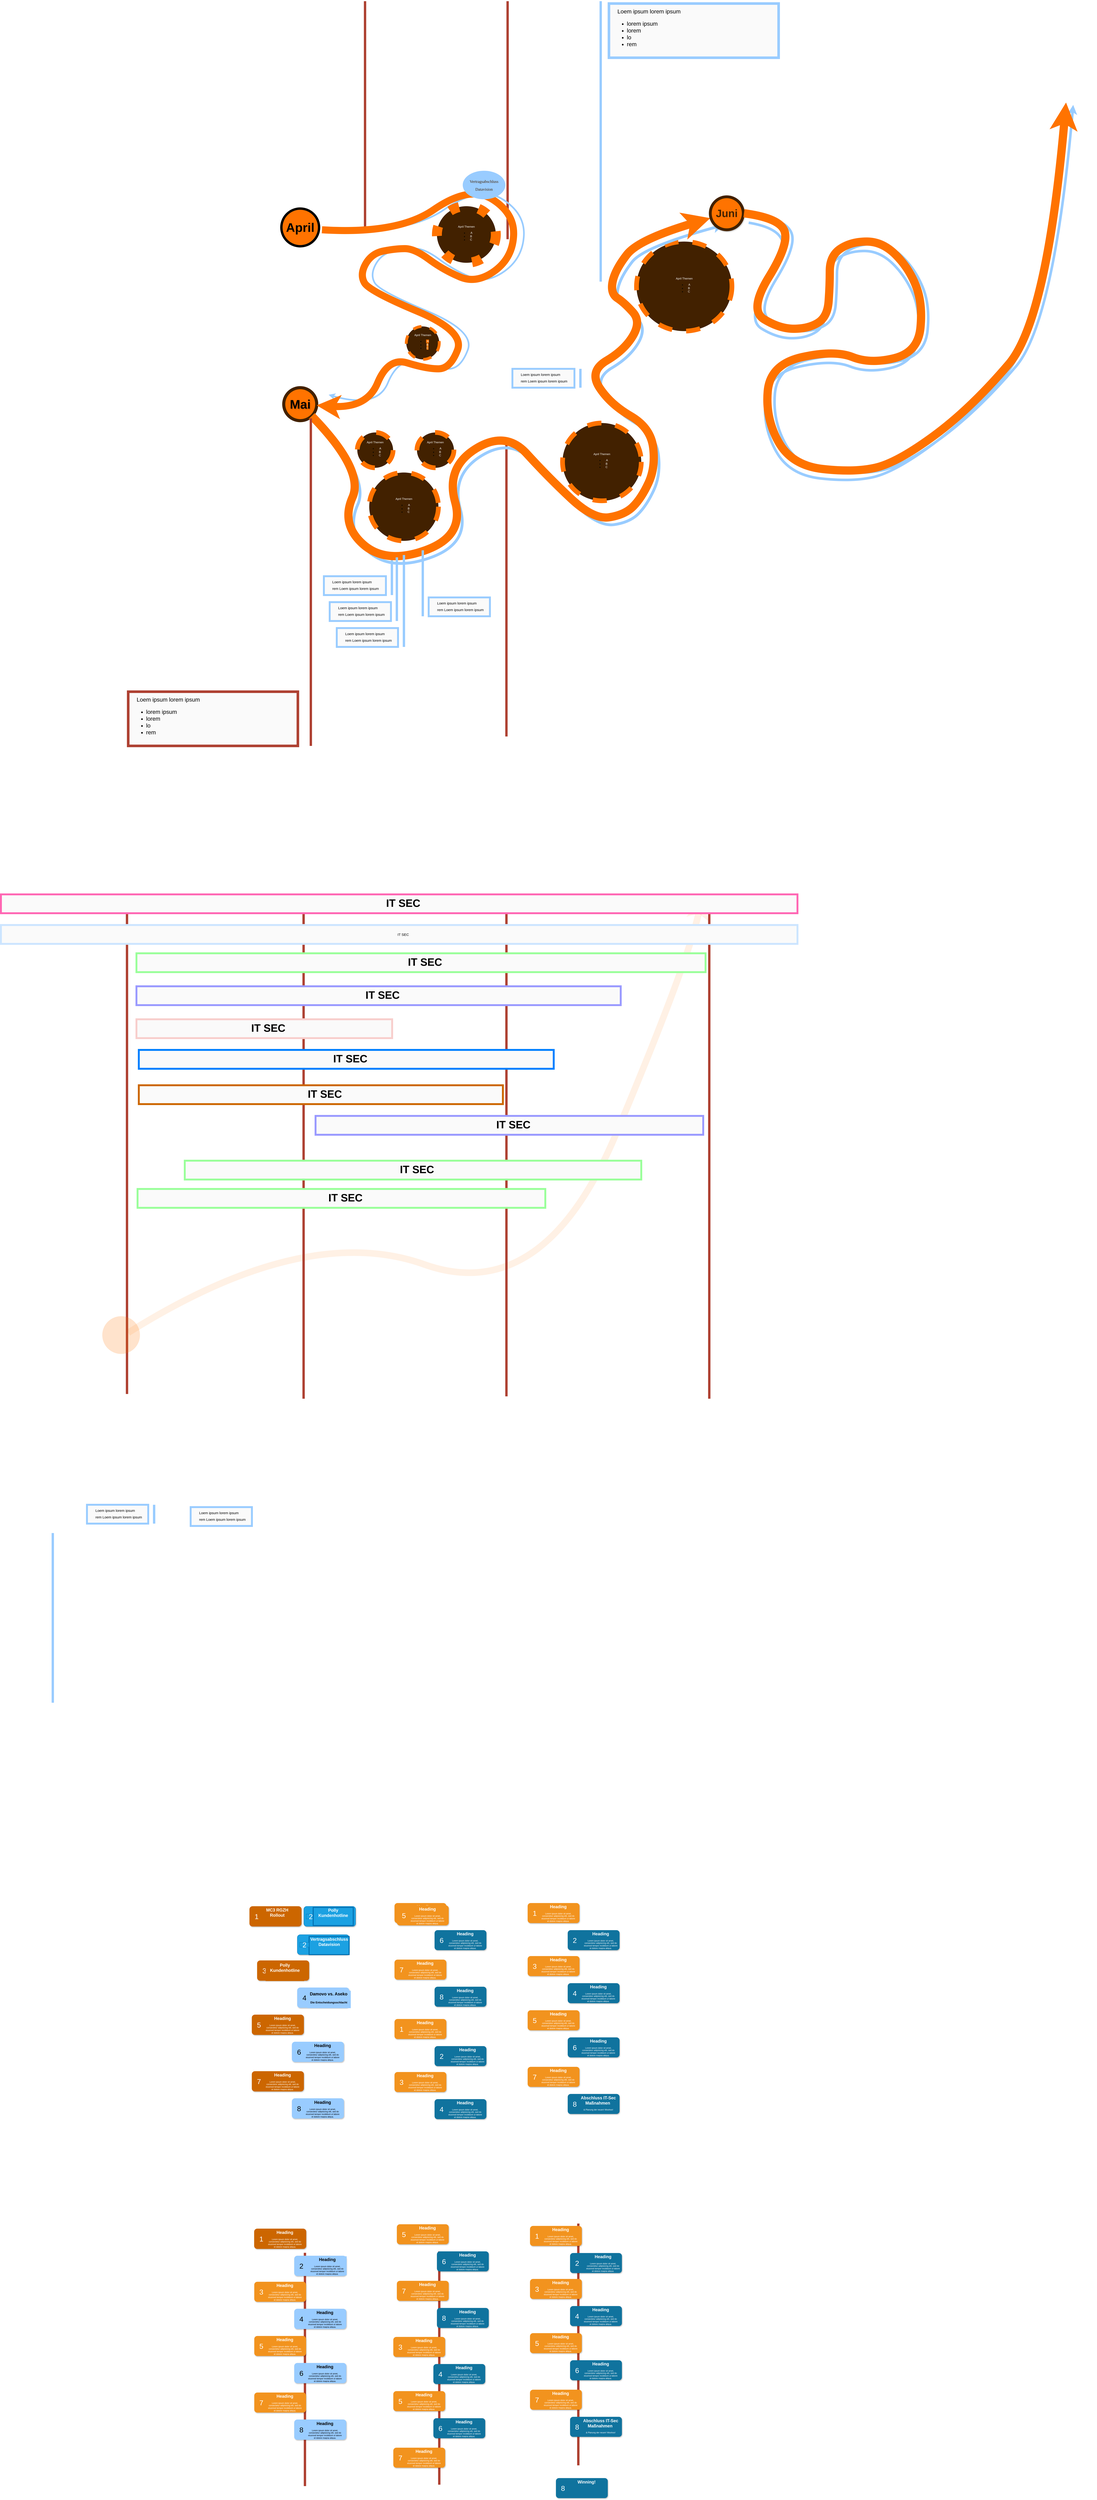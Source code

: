 <mxfile version="24.2.2" type="github">
  <diagram name="Page-1" id="fbcf5db9-b524-4cd4-e4f3-379dc89c3999">
    <mxGraphModel dx="6030" dy="5450" grid="1" gridSize="10" guides="1" tooltips="1" connect="1" arrows="1" fold="1" page="1" pageScale="1" pageWidth="850" pageHeight="1100" background="none" math="0" shadow="0">
      <root>
        <mxCell id="0" />
        <mxCell id="1" parent="0" />
        <mxCell id="pPB-DNyD_1tqKT2zvJfa-305" value="" style="group;movable=1;resizable=1;rotatable=1;deletable=1;editable=1;locked=0;connectable=1;align=center;verticalAlign=middle;" vertex="1" connectable="0" parent="1">
          <mxGeometry x="-735" y="-3150" width="4110" height="7695" as="geometry" />
        </mxCell>
        <mxCell id="pPB-DNyD_1tqKT2zvJfa-695" value="" style="group;movable=0;resizable=0;rotatable=0;deletable=0;editable=0;locked=1;connectable=0;" vertex="1" connectable="0" parent="pPB-DNyD_1tqKT2zvJfa-305">
          <mxGeometry x="-110" y="3800" width="2580.808" height="2130" as="geometry" />
        </mxCell>
        <mxCell id="pPB-DNyD_1tqKT2zvJfa-509" value="" style="curved=1;endArrow=classic;html=1;rounded=0;entryX=0;entryY=0.5;entryDx=0;entryDy=0;entryPerimeter=0;strokeColor=#FF7300;strokeWidth=28;opacity=10;movable=0;resizable=0;rotatable=0;deletable=0;editable=0;locked=1;connectable=0;" edge="1" parent="pPB-DNyD_1tqKT2zvJfa-695">
          <mxGeometry width="50" height="50" relative="1" as="geometry">
            <mxPoint x="109.999" y="1850" as="sourcePoint" />
            <mxPoint x="2545.365" as="targetPoint" />
            <Array as="points">
              <mxPoint x="859.342" y="1380" />
              <mxPoint x="1871.968" y="1740" />
              <mxPoint x="2489.671" y="270" />
            </Array>
          </mxGeometry>
        </mxCell>
        <mxCell id="pPB-DNyD_1tqKT2zvJfa-511" value="" style="line;strokeWidth=10;direction=south;html=1;fillColor=none;fontSize=13;fontColor=#000000;align=center;strokeColor=#AE4132;" vertex="1" parent="pPB-DNyD_1tqKT2zvJfa-695">
          <mxGeometry x="849.22" y="30" width="10.13" height="2100" as="geometry" />
        </mxCell>
        <mxCell id="pPB-DNyD_1tqKT2zvJfa-512" value="" style="line;strokeWidth=10;direction=south;html=1;fillColor=none;fontSize=13;fontColor=#000000;align=center;strokeColor=#AE4132;" vertex="1" parent="pPB-DNyD_1tqKT2zvJfa-695">
          <mxGeometry x="99.87" y="30" width="10.13" height="2080" as="geometry" />
        </mxCell>
        <mxCell id="pPB-DNyD_1tqKT2zvJfa-513" value="" style="line;strokeWidth=10;direction=south;html=1;fillColor=none;fontSize=13;fontColor=#000000;align=center;strokeColor=#AE4132;" vertex="1" parent="pPB-DNyD_1tqKT2zvJfa-695">
          <mxGeometry x="1709.95" y="30" width="10.13" height="2090" as="geometry" />
        </mxCell>
        <mxCell id="pPB-DNyD_1tqKT2zvJfa-514" value="" style="line;strokeWidth=10;direction=south;html=1;fillColor=none;fontSize=13;fontColor=#000000;align=center;strokeColor=#AE4132;" vertex="1" parent="pPB-DNyD_1tqKT2zvJfa-695">
          <mxGeometry x="2570.682" y="30" width="10.126" height="2100" as="geometry" />
        </mxCell>
        <mxCell id="pPB-DNyD_1tqKT2zvJfa-516" value="" style="ellipse;whiteSpace=wrap;html=1;fillColor=#FF7300;fontColor=#000000;strokeColor=none;gradientColor=none;dashed=1;strokeWidth=17;container=1;gradientDirection=west;opacity=20;" vertex="1" parent="pPB-DNyD_1tqKT2zvJfa-695">
          <mxGeometry y="1780" width="160" height="160" as="geometry" />
        </mxCell>
        <mxCell id="pPB-DNyD_1tqKT2zvJfa-291" value="&lt;font color=&quot;#fafafa&quot;&gt;April Themen&lt;/font&gt;&lt;div&gt;&lt;ul&gt;&lt;li&gt;&lt;font style=&quot;&quot; color=&quot;#fafafa&quot;&gt;&amp;nbsp;A&lt;/font&gt;&lt;/li&gt;&lt;li&gt;&lt;font style=&quot;&quot; color=&quot;#fafafa&quot;&gt;B&lt;/font&gt;&lt;/li&gt;&lt;li&gt;&lt;font style=&quot;&quot; color=&quot;#fafafa&quot;&gt;C&lt;/font&gt;&lt;/li&gt;&lt;/ul&gt;&lt;/div&gt;" style="ellipse;whiteSpace=wrap;html=1;fillColor=#422100;fontColor=#000000;strokeColor=#FF7300;gradientColor=none;strokeWidth=20;dashed=1;perimeterSpacing=23;" vertex="1" parent="pPB-DNyD_1tqKT2zvJfa-305">
          <mxGeometry x="2156.894" y="1020" width="405.051" height="380" as="geometry" />
        </mxCell>
        <mxCell id="pPB-DNyD_1tqKT2zvJfa-293" value="&lt;font color=&quot;#fafafa&quot;&gt;April Themen&lt;/font&gt;&lt;div&gt;&lt;ul&gt;&lt;li&gt;&lt;font style=&quot;&quot; color=&quot;#fafafa&quot;&gt;&amp;nbsp;A&lt;/font&gt;&lt;/li&gt;&lt;li&gt;&lt;font style=&quot;&quot; color=&quot;#fafafa&quot;&gt;B&lt;/font&gt;&lt;/li&gt;&lt;li&gt;&lt;font style=&quot;&quot; color=&quot;#fafafa&quot;&gt;C&lt;/font&gt;&lt;/li&gt;&lt;/ul&gt;&lt;/div&gt;" style="ellipse;whiteSpace=wrap;html=1;fillColor=#422100;fontColor=#000000;strokeColor=#FF7300;gradientColor=none;strokeWidth=20;dashed=1;perimeterSpacing=23;" vertex="1" parent="pPB-DNyD_1tqKT2zvJfa-305">
          <mxGeometry x="972.121" y="1830" width="151.894" height="150" as="geometry" />
        </mxCell>
        <mxCell id="pPB-DNyD_1tqKT2zvJfa-294" value="&lt;font color=&quot;#fafafa&quot;&gt;April Themen&lt;/font&gt;&lt;div&gt;&lt;ul&gt;&lt;li&gt;&lt;font style=&quot;&quot; color=&quot;#fafafa&quot;&gt;&amp;nbsp;A&lt;/font&gt;&lt;/li&gt;&lt;li&gt;&lt;font style=&quot;&quot; color=&quot;#fafafa&quot;&gt;B&lt;/font&gt;&lt;/li&gt;&lt;li&gt;&lt;font style=&quot;&quot; color=&quot;#fafafa&quot;&gt;C&lt;/font&gt;&lt;/li&gt;&lt;/ul&gt;&lt;/div&gt;" style="ellipse;whiteSpace=wrap;html=1;fillColor=#422100;fontColor=#000000;strokeColor=#FF7300;gradientColor=none;strokeWidth=20;dashed=1;perimeterSpacing=23;" vertex="1" parent="pPB-DNyD_1tqKT2zvJfa-305">
          <mxGeometry x="1225.278" y="1830" width="156.957" height="150" as="geometry" />
        </mxCell>
        <mxCell id="pPB-DNyD_1tqKT2zvJfa-298" value="&lt;font color=&quot;#fafafa&quot;&gt;April Themen&lt;/font&gt;&lt;div&gt;&lt;ul&gt;&lt;li&gt;&lt;font style=&quot;&quot; color=&quot;#fafafa&quot;&gt;&amp;nbsp;A&lt;/font&gt;&lt;/li&gt;&lt;li&gt;&lt;font style=&quot;&quot; color=&quot;#fafafa&quot;&gt;B&lt;/font&gt;&lt;/li&gt;&lt;li&gt;&lt;font style=&quot;&quot; color=&quot;#fafafa&quot;&gt;C&lt;/font&gt;&lt;/li&gt;&lt;/ul&gt;&lt;/div&gt;" style="ellipse;whiteSpace=wrap;html=1;fillColor=#422100;fontColor=#000000;strokeColor=#FF7300;gradientColor=none;strokeWidth=20;dashed=1;perimeterSpacing=23;" vertex="1" parent="pPB-DNyD_1tqKT2zvJfa-305">
          <mxGeometry x="1842.98" y="1790" width="334.167" height="330" as="geometry" />
        </mxCell>
        <mxCell id="pPB-DNyD_1tqKT2zvJfa-301" value="" style="group" vertex="1" connectable="0" parent="pPB-DNyD_1tqKT2zvJfa-305">
          <mxGeometry x="1630.328" y="1560" width="293.662" height="80" as="geometry" />
        </mxCell>
        <mxCell id="pPB-DNyD_1tqKT2zvJfa-299" value="" style="line;strokeWidth=10;direction=south;html=1;fillColor=#99CCFF;fontSize=13;align=center;strokeColor=#99CCFF;container=0;movable=1;resizable=1;rotatable=1;deletable=1;editable=1;locked=0;connectable=1;" vertex="1" parent="pPB-DNyD_1tqKT2zvJfa-301">
          <mxGeometry x="283.535" width="10.126" height="80" as="geometry" />
        </mxCell>
        <mxCell id="pPB-DNyD_1tqKT2zvJfa-300" value="&lt;p style=&quot;line-height: 60%; font-size: 15px;&quot;&gt;&lt;font style=&quot;font-size: 15px;&quot;&gt;&lt;span style=&quot;background-color: initial; font-size: 15px;&quot;&gt;Loem ipsum lorem ipsum&lt;/span&gt;&lt;/font&gt;&lt;/p&gt;&lt;font style=&quot;font-size: 15px;&quot;&gt;&lt;span style=&quot;background-color: initial; font-size: 15px;&quot;&gt;rem&amp;nbsp;&lt;/span&gt;&lt;/font&gt;&lt;span style=&quot;font-size: 15px;&quot;&gt;Loem ipsum lorem ipsum&lt;/span&gt;&lt;br style=&quot;font-size: 15px;&quot;&gt;&lt;p style=&quot;font-size: 15px;&quot;&gt;&lt;/p&gt;" style="rounded=0;whiteSpace=wrap;html=1;strokeColor=#99CCFF;fillColor=#FAFAFA;strokeWidth=8;align=left;fontSize=15;labelPosition=center;verticalLabelPosition=middle;verticalAlign=middle;textDirection=ltr;spacingLeft=34;" vertex="1" parent="pPB-DNyD_1tqKT2zvJfa-301">
          <mxGeometry width="263.283" height="80" as="geometry" />
        </mxCell>
        <mxCell id="pPB-DNyD_1tqKT2zvJfa-302" value="" style="group" vertex="1" connectable="0" parent="pPB-DNyD_1tqKT2zvJfa-305">
          <mxGeometry x="830.354" y="2440" width="293.662" height="80" as="geometry" />
        </mxCell>
        <mxCell id="pPB-DNyD_1tqKT2zvJfa-303" value="" style="line;strokeWidth=10;direction=south;html=1;fillColor=#99CCFF;fontSize=13;align=center;strokeColor=#99CCFF;container=0;movable=1;resizable=1;rotatable=1;deletable=1;editable=1;locked=0;connectable=1;" vertex="1" parent="pPB-DNyD_1tqKT2zvJfa-302">
          <mxGeometry x="283.535" y="-80" width="10.126" height="160" as="geometry" />
        </mxCell>
        <mxCell id="pPB-DNyD_1tqKT2zvJfa-304" value="&lt;p style=&quot;line-height: 60%; font-size: 15px;&quot;&gt;&lt;font style=&quot;font-size: 15px;&quot;&gt;&lt;span style=&quot;background-color: initial; font-size: 15px;&quot;&gt;Loem ipsum lorem ipsum&lt;/span&gt;&lt;/font&gt;&lt;/p&gt;&lt;font style=&quot;font-size: 15px;&quot;&gt;&lt;span style=&quot;background-color: initial; font-size: 15px;&quot;&gt;rem&amp;nbsp;&lt;/span&gt;&lt;/font&gt;&lt;span style=&quot;font-size: 15px;&quot;&gt;Loem ipsum lorem ipsum&lt;/span&gt;&lt;br style=&quot;font-size: 15px;&quot;&gt;&lt;p style=&quot;font-size: 15px;&quot;&gt;&lt;/p&gt;" style="rounded=0;whiteSpace=wrap;html=1;strokeColor=#99CCFF;fillColor=#FAFAFA;strokeWidth=8;align=left;fontSize=15;labelPosition=center;verticalLabelPosition=middle;verticalAlign=middle;textDirection=ltr;spacingLeft=34;" vertex="1" parent="pPB-DNyD_1tqKT2zvJfa-302">
          <mxGeometry width="263.283" height="80" as="geometry" />
        </mxCell>
        <mxCell id="pPB-DNyD_1tqKT2zvJfa-290" value="" style="group;movable=1;resizable=1;rotatable=1;deletable=1;editable=1;locked=0;connectable=1;" vertex="1" connectable="0" parent="pPB-DNyD_1tqKT2zvJfa-305">
          <mxGeometry width="4010.0" height="3160" as="geometry" />
        </mxCell>
        <mxCell id="pPB-DNyD_1tqKT2zvJfa-277" value="" style="line;strokeWidth=10;direction=south;html=1;fillColor=none;fontSize=13;fontColor=#000000;align=center;strokeColor=#AE4132;container=0;movable=0;resizable=0;rotatable=0;deletable=0;editable=0;locked=1;connectable=0;" vertex="1" parent="pPB-DNyD_1tqKT2zvJfa-290">
          <mxGeometry x="1605" width="10" height="1010" as="geometry" />
        </mxCell>
        <mxCell id="pPB-DNyD_1tqKT2zvJfa-150" value="" style="line;strokeWidth=10;direction=south;html=1;fillColor=none;fontSize=13;fontColor=#000000;align=center;strokeColor=#AE4132;container=0;movable=0;resizable=0;rotatable=0;deletable=0;editable=0;locked=1;connectable=0;" vertex="1" parent="pPB-DNyD_1tqKT2zvJfa-290">
          <mxGeometry x="1000" width="10" height="980" as="geometry" />
        </mxCell>
        <mxCell id="pPB-DNyD_1tqKT2zvJfa-1" value="" style="line;strokeWidth=10;direction=south;html=1;fillColor=none;fontSize=13;fontColor=#000000;align=center;strokeColor=#AE4132;movable=0;resizable=0;rotatable=0;deletable=0;editable=0;locked=1;connectable=0;" vertex="1" parent="pPB-DNyD_1tqKT2zvJfa-290">
          <mxGeometry x="1600" y="1880" width="10" height="1240" as="geometry" />
        </mxCell>
        <mxCell id="pPB-DNyD_1tqKT2zvJfa-250" value="" style="curved=1;endArrow=classic;html=1;rounded=0;fillColor=#b0e3e6;strokeColor=#99CCFF;strokeWidth=7;movable=0;resizable=0;rotatable=0;deletable=0;editable=0;locked=1;connectable=0;" edge="1" parent="pPB-DNyD_1tqKT2zvJfa-290">
          <mxGeometry width="50" height="50" relative="1" as="geometry">
            <mxPoint x="854.657" y="970" as="sourcePoint" />
            <mxPoint x="850.606" y="1670" as="targetPoint" />
            <Array as="points">
              <mxPoint x="1187.811" y="990" />
              <mxPoint x="1491.598" y="780" />
              <mxPoint x="1683.997" y="900" />
              <mxPoint x="1673.871" y="1090" />
              <mxPoint x="1521.977" y="1200" />
              <mxPoint x="1380.21" y="1140" />
              <mxPoint x="1258.694" y="1050" />
              <mxPoint x="1177.684" y="1050" />
              <mxPoint x="1076.422" y="1070" />
              <mxPoint x="1025.79" y="1160" />
              <mxPoint x="1066.295" y="1230" />
              <mxPoint x="1471.346" y="1400" />
              <mxPoint x="1410.588" y="1560" />
              <mxPoint x="1309.326" y="1560" />
              <mxPoint x="1147.306" y="1510" />
              <mxPoint x="1056.169" y="1730" />
            </Array>
          </mxGeometry>
        </mxCell>
        <mxCell id="pPB-DNyD_1tqKT2zvJfa-271" value="" style="curved=1;endArrow=classic;html=1;rounded=0;fillColor=#d80073;strokeColor=#99CCFF;strokeWidth=12;movable=0;resizable=0;rotatable=0;deletable=0;editable=0;locked=1;connectable=0;" edge="1" parent="pPB-DNyD_1tqKT2zvJfa-290">
          <mxGeometry width="50" height="50" relative="1" as="geometry">
            <mxPoint x="810.101" y="1792" as="sourcePoint" />
            <mxPoint x="2526.503" y="950" as="targetPoint" />
            <Array as="points">
              <mxPoint x="1024.778" y="2021" />
              <mxPoint x="923.515" y="2251" />
              <mxPoint x="1115.914" y="2421" />
              <mxPoint x="1450.081" y="2301" />
              <mxPoint x="1369.071" y="2011" />
              <mxPoint x="1622.227" y="1851" />
              <mxPoint x="1804.5" y="2051" />
              <mxPoint x="1996.899" y="2231" />
              <mxPoint x="2128.54" y="2211" />
              <mxPoint x="2199.424" y="2141" />
              <mxPoint x="2260.182" y="2011" />
              <mxPoint x="2239.929" y="1841" />
              <mxPoint x="2067.783" y="1741" />
              <mxPoint x="1976.646" y="1601" />
              <mxPoint x="2128.54" y="1511" />
              <mxPoint x="2199.424" y="1391" />
              <mxPoint x="2128.54" y="1311" />
              <mxPoint x="2067.783" y="1271" />
              <mxPoint x="2088.035" y="1171" />
              <mxPoint x="2189.298" y="1041" />
            </Array>
          </mxGeometry>
        </mxCell>
        <mxCell id="pPB-DNyD_1tqKT2zvJfa-237" value="&lt;h1&gt;&lt;font style=&quot;font-size: 53px;&quot;&gt;Mai&lt;/font&gt;&lt;/h1&gt;" style="ellipse;fillColor=#FF7300;fontColor=#000000;strokeColor=#422100;gradientColor=none;shadow=0;labelBorderColor=none;textShadow=1;labelBackgroundColor=none;whiteSpace=wrap;html=1;strokeWidth=13;container=0;movable=0;resizable=0;rotatable=0;deletable=0;editable=0;locked=1;connectable=0;" vertex="1" parent="pPB-DNyD_1tqKT2zvJfa-290">
          <mxGeometry x="660" y="1640" width="140" height="140" as="geometry" />
        </mxCell>
        <mxCell id="pPB-DNyD_1tqKT2zvJfa-248" value="" style="curved=1;endArrow=classic;html=1;rounded=0;fillColor=#d80073;strokeColor=#FF7300;strokeWidth=35;movable=0;resizable=0;rotatable=0;deletable=0;editable=0;locked=1;connectable=0;" edge="1" parent="pPB-DNyD_1tqKT2zvJfa-290" source="pPB-DNyD_1tqKT2zvJfa-237" target="pPB-DNyD_1tqKT2zvJfa-247">
          <mxGeometry width="50" height="50" relative="1" as="geometry">
            <mxPoint x="772.634" y="1712" as="sourcePoint" />
            <mxPoint x="2440.429" y="1100" as="targetPoint" />
            <Array as="points">
              <mxPoint x="1002.5" y="1990" />
              <mxPoint x="901.237" y="2220" />
              <mxPoint x="1093.636" y="2390" />
              <mxPoint x="1427.803" y="2270" />
              <mxPoint x="1346.793" y="1980" />
              <mxPoint x="1599.949" y="1820" />
              <mxPoint x="1782.222" y="2020" />
              <mxPoint x="1974.621" y="2200" />
              <mxPoint x="2106.263" y="2180" />
              <mxPoint x="2177.146" y="2110" />
              <mxPoint x="2237.904" y="1980" />
              <mxPoint x="2217.652" y="1810" />
              <mxPoint x="2045.505" y="1710" />
              <mxPoint x="1954.369" y="1570" />
              <mxPoint x="2106.263" y="1480" />
              <mxPoint x="2177.146" y="1360" />
              <mxPoint x="2106.263" y="1280" />
              <mxPoint x="2045.505" y="1240" />
              <mxPoint x="2065.758" y="1140" />
              <mxPoint x="2167.02" y="1010" />
            </Array>
          </mxGeometry>
        </mxCell>
        <mxCell id="pPB-DNyD_1tqKT2zvJfa-247" value="&lt;h1&gt;&lt;font color=&quot;#422100&quot; style=&quot;font-size: 45px;&quot;&gt;Juni&lt;/font&gt;&lt;/h1&gt;" style="ellipse;whiteSpace=wrap;html=1;fillColor=#FF7300;fontColor=#000000;strokeColor=#422100;gradientColor=none;strokeWidth=12;shadow=1;perimeterSpacing=3;container=0;movable=0;resizable=0;rotatable=0;deletable=0;editable=0;locked=1;connectable=0;" vertex="1" parent="pPB-DNyD_1tqKT2zvJfa-290">
          <mxGeometry x="2470" y="830" width="140" height="140" as="geometry" />
        </mxCell>
        <mxCell id="pPB-DNyD_1tqKT2zvJfa-239" value="" style="curved=1;endArrow=classic;html=1;rounded=0;fillColor=#d80073;strokeColor=#FF7300;strokeWidth=30;movable=0;resizable=0;rotatable=0;deletable=0;editable=0;locked=1;connectable=0;" edge="1" parent="pPB-DNyD_1tqKT2zvJfa-290" target="pPB-DNyD_1tqKT2zvJfa-237">
          <mxGeometry width="50" height="50" relative="1" as="geometry">
            <mxPoint x="822.253" y="970" as="sourcePoint" />
            <mxPoint x="2440.429" y="1100" as="targetPoint" />
            <Array as="points">
              <mxPoint x="1144.268" y="990" />
              <mxPoint x="1448.056" y="780" />
              <mxPoint x="1640.455" y="900" />
              <mxPoint x="1630.328" y="1090" />
              <mxPoint x="1478.434" y="1200" />
              <mxPoint x="1336.667" y="1140" />
              <mxPoint x="1215.152" y="1050" />
              <mxPoint x="1134.141" y="1050" />
              <mxPoint x="1032.879" y="1070" />
              <mxPoint x="982.247" y="1160" />
              <mxPoint x="1022.753" y="1230" />
              <mxPoint x="1427.803" y="1400" />
              <mxPoint x="1367.045" y="1560" />
              <mxPoint x="1265.783" y="1560" />
              <mxPoint x="1103.763" y="1510" />
              <mxPoint x="1012.626" y="1730" />
            </Array>
          </mxGeometry>
        </mxCell>
        <mxCell id="pPB-DNyD_1tqKT2zvJfa-230" value="&lt;font color=&quot;#fafafa&quot;&gt;April Themen&lt;/font&gt;&lt;div&gt;&lt;ul&gt;&lt;li&gt;&lt;font style=&quot;&quot; color=&quot;#fafafa&quot;&gt;&amp;nbsp;A&lt;/font&gt;&lt;/li&gt;&lt;li&gt;&lt;font style=&quot;&quot; color=&quot;#fafafa&quot;&gt;B&lt;/font&gt;&lt;/li&gt;&lt;li&gt;&lt;font style=&quot;&quot; color=&quot;#fafafa&quot;&gt;C&lt;/font&gt;&lt;/li&gt;&lt;/ul&gt;&lt;/div&gt;" style="ellipse;whiteSpace=wrap;html=1;fillColor=#422100;fontColor=#000000;strokeColor=#FF7300;gradientColor=none;strokeWidth=42;dashed=1;perimeterSpacing=15;dashPattern=1 2;container=0;movable=0;resizable=0;rotatable=0;deletable=0;editable=0;locked=1;connectable=0;" vertex="1" parent="pPB-DNyD_1tqKT2zvJfa-290">
          <mxGeometry x="1310" y="870" width="250" height="240" as="geometry" />
        </mxCell>
        <mxCell id="pPB-DNyD_1tqKT2zvJfa-233" value="&lt;h1 style=&quot;line-height: 124%; margin-top: 12px; margin-right: 0px; margin-bottom: 12px;&quot;&gt;&lt;font color=&quot;#422100&quot; face=&quot;Verdana&quot; style=&quot;font-weight: normal; font-size: 17px;&quot;&gt;Vertragsabschluss Datavision&lt;/font&gt;&lt;/h1&gt;" style="ellipse;whiteSpace=wrap;html=1;fillColor=#99CCFF;strokeColor=#99CCFF;align=center;container=0;movable=0;resizable=0;rotatable=0;deletable=0;editable=0;locked=1;connectable=0;" vertex="1" parent="pPB-DNyD_1tqKT2zvJfa-290">
          <mxGeometry x="1420" y="720" width="180" height="120" as="geometry" />
        </mxCell>
        <mxCell id="pPB-DNyD_1tqKT2zvJfa-246" value="&lt;font color=&quot;#fafafa&quot;&gt;April Themen&lt;/font&gt;&lt;div&gt;&lt;ul&gt;&lt;li&gt;&lt;font style=&quot;background-color: rgb(255, 115, 0);&quot; color=&quot;#fafafa&quot;&gt;&amp;nbsp;A&lt;/font&gt;&lt;/li&gt;&lt;li&gt;&lt;font style=&quot;background-color: rgb(255, 115, 0);&quot; color=&quot;#fafafa&quot;&gt;B&lt;/font&gt;&lt;/li&gt;&lt;li&gt;&lt;font style=&quot;background-color: rgb(255, 115, 0);&quot; color=&quot;#fafafa&quot;&gt;C&lt;/font&gt;&lt;/li&gt;&lt;/ul&gt;&lt;/div&gt;" style="ellipse;whiteSpace=wrap;html=1;fillColor=#422100;fontColor=#000000;strokeColor=#FF7300;gradientColor=none;dashed=1;strokeWidth=12;container=0;movable=0;resizable=0;rotatable=0;deletable=0;editable=0;locked=1;connectable=0;" vertex="1" parent="pPB-DNyD_1tqKT2zvJfa-290">
          <mxGeometry x="1180" y="1380" width="140" height="140" as="geometry" />
        </mxCell>
        <mxCell id="pPB-DNyD_1tqKT2zvJfa-278" value="" style="line;strokeWidth=10;direction=south;html=1;fillColor=none;fontSize=13;fontColor=#000000;align=center;strokeColor=#AE4132;movable=0;resizable=0;rotatable=0;deletable=0;editable=0;locked=1;connectable=0;" vertex="1" parent="pPB-DNyD_1tqKT2zvJfa-290">
          <mxGeometry x="770" y="1770" width="10" height="1390" as="geometry" />
        </mxCell>
        <mxCell id="pPB-DNyD_1tqKT2zvJfa-94" value="" style="line;strokeWidth=10;direction=south;html=1;fillColor=#99CCFF;fontSize=13;align=center;strokeColor=#99CCFF;container=0;movable=0;resizable=0;rotatable=0;deletable=0;editable=0;locked=1;connectable=0;" vertex="1" parent="pPB-DNyD_1tqKT2zvJfa-290">
          <mxGeometry x="2000" width="10" height="1190" as="geometry" />
        </mxCell>
        <mxCell id="pPB-DNyD_1tqKT2zvJfa-280" value="&lt;font style=&quot;font-size: 24px;&quot;&gt;Loem ipsum lorem ipsum&lt;/font&gt;&lt;div style=&quot;font-size: 24px;&quot;&gt;&lt;ul style=&quot;font-size: 24px;&quot;&gt;&lt;li style=&quot;font-size: 24px;&quot;&gt;&lt;font style=&quot;font-size: 24px;&quot;&gt;lorem ipsum&lt;/font&gt;&lt;/li&gt;&lt;li style=&quot;font-size: 24px;&quot;&gt;&lt;font style=&quot;font-size: 24px;&quot;&gt;lorem&lt;/font&gt;&lt;/li&gt;&lt;li style=&quot;font-size: 24px;&quot;&gt;&lt;font style=&quot;font-size: 24px;&quot;&gt;lo&lt;/font&gt;&lt;/li&gt;&lt;li style=&quot;font-size: 24px;&quot;&gt;&lt;font style=&quot;font-size: 24px;&quot;&gt;rem&lt;/font&gt;&lt;/li&gt;&lt;/ul&gt;&lt;/div&gt;" style="rounded=0;whiteSpace=wrap;html=1;strokeColor=#AE4132;fillColor=#FAFAFA;strokeWidth=11;align=left;fontSize=24;labelPosition=center;verticalLabelPosition=middle;verticalAlign=middle;textDirection=ltr;spacingLeft=34;movable=0;resizable=0;rotatable=0;deletable=0;editable=0;locked=1;connectable=0;" vertex="1" parent="pPB-DNyD_1tqKT2zvJfa-290">
          <mxGeometry y="2930" width="720" height="230" as="geometry" />
        </mxCell>
        <mxCell id="pPB-DNyD_1tqKT2zvJfa-273" value="" style="curved=1;endArrow=classic;html=1;rounded=0;fillColor=#d80073;strokeColor=#99CCFF;strokeWidth=11;exitX=1;exitY=0.5;exitDx=0;exitDy=0;movable=0;resizable=0;rotatable=0;deletable=0;editable=0;locked=1;connectable=0;" edge="1" parent="pPB-DNyD_1tqKT2zvJfa-290">
          <mxGeometry width="50" height="50" relative="1" as="geometry">
            <mxPoint x="2673.333" y="910" as="sourcePoint" />
            <mxPoint x="4010.0" y="440" as="targetPoint" />
            <Array as="points">
              <mxPoint x="2794.848" y="930" />
              <mxPoint x="2835.354" y="1040" />
              <mxPoint x="2663.207" y="1320" />
              <mxPoint x="2794.848" y="1400" />
              <mxPoint x="2916.364" y="1400" />
              <mxPoint x="2997.374" y="1350" />
              <mxPoint x="3007.5" y="1220" />
              <mxPoint x="3007.5" y="1090" />
              <mxPoint x="3098.636" y="1030" />
              <mxPoint x="3230.278" y="1030" />
              <mxPoint x="3341.667" y="1140" />
              <mxPoint x="3402.424" y="1290" />
              <mxPoint x="3382.172" y="1500" />
              <mxPoint x="3179.646" y="1550" />
              <mxPoint x="3027.753" y="1490" />
              <mxPoint x="2754.343" y="1550" />
              <mxPoint x="2734.091" y="1780" />
              <mxPoint x="2845.48" y="1980" />
              <mxPoint x="3108.763" y="2010" />
              <mxPoint x="3291.035" y="1970" />
              <mxPoint x="3604.949" y="1740" />
              <mxPoint x="3928.99" y="1360" />
            </Array>
          </mxGeometry>
        </mxCell>
        <mxCell id="pPB-DNyD_1tqKT2zvJfa-272" value="" style="curved=1;endArrow=classic;html=1;rounded=0;fillColor=#d80073;strokeColor=#99CCFF;strokeWidth=11;exitX=1;exitY=0.5;exitDx=0;exitDy=0;movable=0;resizable=0;rotatable=0;deletable=0;editable=0;locked=1;connectable=0;" edge="1" parent="pPB-DNyD_1tqKT2zvJfa-290">
          <mxGeometry width="50" height="50" relative="1" as="geometry">
            <mxPoint x="2632.828" y="940" as="sourcePoint" />
            <mxPoint x="3969.495" y="470" as="targetPoint" />
            <Array as="points">
              <mxPoint x="2754.343" y="960" />
              <mxPoint x="2794.848" y="1070" />
              <mxPoint x="2622.702" y="1350" />
              <mxPoint x="2754.343" y="1430" />
              <mxPoint x="2875.859" y="1430" />
              <mxPoint x="2956.869" y="1380" />
              <mxPoint x="2966.995" y="1250" />
              <mxPoint x="2966.995" y="1120" />
              <mxPoint x="3058.131" y="1060" />
              <mxPoint x="3189.773" y="1060" />
              <mxPoint x="3301.162" y="1170" />
              <mxPoint x="3361.919" y="1320" />
              <mxPoint x="3341.667" y="1530" />
              <mxPoint x="3139.141" y="1580" />
              <mxPoint x="2987.247" y="1520" />
              <mxPoint x="2713.838" y="1580" />
              <mxPoint x="2693.586" y="1810" />
              <mxPoint x="2804.975" y="2010" />
              <mxPoint x="3068.258" y="2040" />
              <mxPoint x="3250.53" y="2000" />
              <mxPoint x="3564.444" y="1770" />
              <mxPoint x="3888.485" y="1390" />
            </Array>
          </mxGeometry>
        </mxCell>
        <mxCell id="pPB-DNyD_1tqKT2zvJfa-268" value="&lt;h1&gt;&lt;font style=&quot;font-size: 53px;&quot;&gt;April&lt;/font&gt;&lt;/h1&gt;" style="ellipse;whiteSpace=wrap;html=1;fillColor=#FF7300;fontColor=#000000;strokeColor=default;gradientColor=none;strokeWidth=10;container=0;gradientDirection=west;movable=0;resizable=0;rotatable=0;deletable=0;editable=0;locked=1;connectable=0;" vertex="1" parent="pPB-DNyD_1tqKT2zvJfa-290">
          <mxGeometry x="650" y="880" width="160" height="160" as="geometry" />
        </mxCell>
        <mxCell id="pPB-DNyD_1tqKT2zvJfa-288" value="&lt;font style=&quot;font-size: 24px;&quot;&gt;Loem ipsum lorem ipsum&lt;/font&gt;&lt;div style=&quot;font-size: 24px;&quot;&gt;&lt;ul style=&quot;font-size: 24px;&quot;&gt;&lt;li style=&quot;font-size: 24px;&quot;&gt;&lt;font style=&quot;font-size: 24px;&quot;&gt;lorem ipsum&lt;/font&gt;&lt;/li&gt;&lt;li style=&quot;font-size: 24px;&quot;&gt;&lt;font style=&quot;font-size: 24px;&quot;&gt;lorem&lt;/font&gt;&lt;/li&gt;&lt;li style=&quot;font-size: 24px;&quot;&gt;&lt;font style=&quot;font-size: 24px;&quot;&gt;lo&lt;/font&gt;&lt;/li&gt;&lt;li style=&quot;font-size: 24px;&quot;&gt;&lt;font style=&quot;font-size: 24px;&quot;&gt;rem&lt;/font&gt;&lt;/li&gt;&lt;/ul&gt;&lt;/div&gt;" style="rounded=0;whiteSpace=wrap;html=1;strokeColor=#99CCFF;fillColor=#FAFAFA;strokeWidth=11;align=left;fontSize=24;labelPosition=center;verticalLabelPosition=middle;verticalAlign=middle;textDirection=ltr;spacingLeft=34;container=0;movable=0;resizable=0;rotatable=0;deletable=0;editable=0;locked=1;connectable=0;" vertex="1" parent="pPB-DNyD_1tqKT2zvJfa-290">
          <mxGeometry x="2040" y="10" width="720" height="230" as="geometry" />
        </mxCell>
        <mxCell id="pPB-DNyD_1tqKT2zvJfa-229" value="" style="curved=1;endArrow=classic;html=1;rounded=0;fillColor=#d80073;strokeColor=#FF7300;strokeWidth=35;exitX=1;exitY=0.5;exitDx=0;exitDy=0;movable=0;resizable=0;rotatable=0;deletable=0;editable=0;locked=1;connectable=0;" edge="1" parent="pPB-DNyD_1tqKT2zvJfa-290" source="pPB-DNyD_1tqKT2zvJfa-247">
          <mxGeometry width="50" height="50" relative="1" as="geometry">
            <mxPoint x="820.227" y="970" as="sourcePoint" />
            <mxPoint x="3979.621" y="430" as="targetPoint" />
            <Array as="points">
              <mxPoint x="2764.47" y="920" />
              <mxPoint x="2804.975" y="1030" />
              <mxPoint x="2632.828" y="1310" />
              <mxPoint x="2764.47" y="1390" />
              <mxPoint x="2885.985" y="1390" />
              <mxPoint x="2966.995" y="1340" />
              <mxPoint x="2977.121" y="1210" />
              <mxPoint x="2977.121" y="1080" />
              <mxPoint x="3068.258" y="1020" />
              <mxPoint x="3199.899" y="1020" />
              <mxPoint x="3311.288" y="1130" />
              <mxPoint x="3372.045" y="1280" />
              <mxPoint x="3351.793" y="1490" />
              <mxPoint x="3149.268" y="1540" />
              <mxPoint x="2997.374" y="1480" />
              <mxPoint x="2723.965" y="1540" />
              <mxPoint x="2703.712" y="1770" />
              <mxPoint x="2815.101" y="1970" />
              <mxPoint x="3078.384" y="2000" />
              <mxPoint x="3260.657" y="1960" />
              <mxPoint x="3574.571" y="1730" />
              <mxPoint x="3898.611" y="1350" />
            </Array>
          </mxGeometry>
        </mxCell>
        <mxCell id="pPB-DNyD_1tqKT2zvJfa-292" value="&lt;font color=&quot;#fafafa&quot;&gt;April Themen&lt;/font&gt;&lt;div&gt;&lt;ul&gt;&lt;li&gt;&lt;font style=&quot;&quot; color=&quot;#fafafa&quot;&gt;&amp;nbsp;A&lt;/font&gt;&lt;/li&gt;&lt;li&gt;&lt;font style=&quot;&quot; color=&quot;#fafafa&quot;&gt;B&lt;/font&gt;&lt;/li&gt;&lt;li&gt;&lt;font style=&quot;&quot; color=&quot;#fafafa&quot;&gt;C&lt;/font&gt;&lt;/li&gt;&lt;/ul&gt;&lt;/div&gt;" style="ellipse;whiteSpace=wrap;html=1;fillColor=#422100;fontColor=#000000;strokeColor=#FF7300;gradientColor=none;strokeWidth=20;dashed=1;perimeterSpacing=23;" vertex="1" parent="pPB-DNyD_1tqKT2zvJfa-290">
          <mxGeometry x="1022.753" y="2000" width="293.662" height="290" as="geometry" />
        </mxCell>
        <mxCell id="pPB-DNyD_1tqKT2zvJfa-517" value="" style="group" vertex="1" connectable="0" parent="pPB-DNyD_1tqKT2zvJfa-305">
          <mxGeometry x="-175" y="6380" width="290" height="80" as="geometry" />
        </mxCell>
        <mxCell id="pPB-DNyD_1tqKT2zvJfa-518" value="" style="line;strokeWidth=10;direction=south;html=1;fillColor=#99CCFF;fontSize=13;align=center;strokeColor=#99CCFF;container=0;movable=1;resizable=1;rotatable=1;deletable=1;editable=1;locked=0;connectable=1;" vertex="1" parent="pPB-DNyD_1tqKT2zvJfa-517">
          <mxGeometry x="280" width="10" height="80" as="geometry" />
        </mxCell>
        <mxCell id="pPB-DNyD_1tqKT2zvJfa-519" value="&lt;p style=&quot;line-height: 60%; font-size: 15px;&quot;&gt;&lt;font style=&quot;font-size: 15px;&quot;&gt;&lt;span style=&quot;background-color: initial; font-size: 15px;&quot;&gt;Loem ipsum lorem ipsum&lt;/span&gt;&lt;/font&gt;&lt;/p&gt;&lt;font style=&quot;font-size: 15px;&quot;&gt;&lt;span style=&quot;background-color: initial; font-size: 15px;&quot;&gt;rem&amp;nbsp;&lt;/span&gt;&lt;/font&gt;&lt;span style=&quot;font-size: 15px;&quot;&gt;Loem ipsum lorem ipsum&lt;/span&gt;&lt;br style=&quot;font-size: 15px;&quot;&gt;&lt;p style=&quot;font-size: 15px;&quot;&gt;&lt;/p&gt;" style="rounded=0;whiteSpace=wrap;html=1;strokeColor=#99CCFF;fillColor=#FAFAFA;strokeWidth=8;align=left;fontSize=15;labelPosition=center;verticalLabelPosition=middle;verticalAlign=middle;textDirection=ltr;spacingLeft=34;" vertex="1" parent="pPB-DNyD_1tqKT2zvJfa-517">
          <mxGeometry width="260" height="80" as="geometry" />
        </mxCell>
        <mxCell id="pPB-DNyD_1tqKT2zvJfa-521" value="" style="group" vertex="1" connectable="0" parent="pPB-DNyD_1tqKT2zvJfa-305">
          <mxGeometry x="265" y="6390" width="290" height="80" as="geometry" />
        </mxCell>
        <mxCell id="pPB-DNyD_1tqKT2zvJfa-523" value="&lt;p style=&quot;line-height: 60%; font-size: 15px;&quot;&gt;&lt;font style=&quot;font-size: 15px;&quot;&gt;&lt;span style=&quot;background-color: initial; font-size: 15px;&quot;&gt;Loem ipsum lorem ipsum&lt;/span&gt;&lt;/font&gt;&lt;/p&gt;&lt;font style=&quot;font-size: 15px;&quot;&gt;&lt;span style=&quot;background-color: initial; font-size: 15px;&quot;&gt;rem&amp;nbsp;&lt;/span&gt;&lt;/font&gt;&lt;span style=&quot;font-size: 15px;&quot;&gt;Loem ipsum lorem ipsum&lt;/span&gt;&lt;br style=&quot;font-size: 15px;&quot;&gt;&lt;p style=&quot;font-size: 15px;&quot;&gt;&lt;/p&gt;" style="rounded=0;whiteSpace=wrap;html=1;strokeColor=#99CCFF;fillColor=#FAFAFA;strokeWidth=8;align=left;fontSize=15;labelPosition=center;verticalLabelPosition=middle;verticalAlign=middle;textDirection=ltr;spacingLeft=34;" vertex="1" parent="pPB-DNyD_1tqKT2zvJfa-521">
          <mxGeometry width="260" height="80" as="geometry" />
        </mxCell>
        <mxCell id="pPB-DNyD_1tqKT2zvJfa-531" value="&lt;h1 style=&quot;line-height: 60%;&quot;&gt;&lt;font style=&quot;font-size: 45px;&quot;&gt;IT SEC&lt;/font&gt;&lt;/h1&gt;&lt;p style=&quot;font-size: 15px;&quot;&gt;&lt;/p&gt;" style="rounded=0;whiteSpace=wrap;html=1;strokeColor=#FF66B3;fillColor=#FAFAFA;strokeWidth=8;align=center;fontSize=15;labelPosition=center;verticalLabelPosition=middle;verticalAlign=middle;textDirection=ltr;spacingLeft=34;gradientColor=#FAFAFA;gradientDirection=radial;" vertex="1" parent="pPB-DNyD_1tqKT2zvJfa-305">
          <mxGeometry x="-540" y="3790" width="3380" height="80" as="geometry" />
        </mxCell>
        <mxCell id="pPB-DNyD_1tqKT2zvJfa-579" value="&lt;p style=&quot;line-height: 60%; font-size: 15px;&quot;&gt;IT SEC&lt;/p&gt;&lt;p style=&quot;font-size: 15px;&quot;&gt;&lt;/p&gt;" style="rounded=0;whiteSpace=wrap;html=1;strokeColor=#CCE5FF;fillColor=#FAFAFA;strokeWidth=8;align=center;fontSize=15;labelPosition=center;verticalLabelPosition=middle;verticalAlign=middle;textDirection=ltr;spacingLeft=34;gradientColor=#FAFAFA;gradientDirection=radial;" vertex="1" parent="pPB-DNyD_1tqKT2zvJfa-305">
          <mxGeometry x="-540" y="3920" width="3380" height="80" as="geometry" />
        </mxCell>
        <mxCell id="pPB-DNyD_1tqKT2zvJfa-580" value="&lt;h1 style=&quot;line-height: 60%;&quot;&gt;&lt;font style=&quot;font-size: 45px;&quot;&gt;IT SEC&lt;/font&gt;&lt;/h1&gt;&lt;p style=&quot;font-size: 15px;&quot;&gt;&lt;/p&gt;" style="rounded=0;whiteSpace=wrap;html=1;strokeColor=#99FF99;fillColor=#FAFAFA;strokeWidth=8;align=center;fontSize=15;labelPosition=center;verticalLabelPosition=middle;verticalAlign=middle;textDirection=ltr;spacingLeft=34;gradientColor=#FAFAFA;gradientDirection=radial;" vertex="1" parent="pPB-DNyD_1tqKT2zvJfa-305">
          <mxGeometry x="35" y="4040" width="2415" height="80" as="geometry" />
        </mxCell>
        <mxCell id="pPB-DNyD_1tqKT2zvJfa-581" value="&lt;h1 style=&quot;line-height: 60%;&quot;&gt;&lt;font style=&quot;font-size: 45px;&quot;&gt;IT SEC&lt;/font&gt;&lt;/h1&gt;&lt;p style=&quot;font-size: 15px;&quot;&gt;&lt;/p&gt;" style="rounded=0;whiteSpace=wrap;html=1;strokeColor=#9999FF;fillColor=#FAFAFA;strokeWidth=8;align=center;fontSize=15;labelPosition=center;verticalLabelPosition=middle;verticalAlign=middle;textDirection=ltr;spacingLeft=34;gradientColor=#FAFAFA;gradientDirection=radial;" vertex="1" parent="pPB-DNyD_1tqKT2zvJfa-305">
          <mxGeometry x="35" y="4180" width="2055" height="80" as="geometry" />
        </mxCell>
        <mxCell id="pPB-DNyD_1tqKT2zvJfa-582" value="&lt;h1 style=&quot;line-height: 60%;&quot;&gt;&lt;font style=&quot;font-size: 45px;&quot;&gt;IT SEC&lt;/font&gt;&lt;/h1&gt;&lt;p style=&quot;font-size: 15px;&quot;&gt;&lt;/p&gt;" style="rounded=0;whiteSpace=wrap;html=1;strokeColor=#F8CECC;fillColor=#FAFAFA;strokeWidth=8;align=center;fontSize=15;labelPosition=center;verticalLabelPosition=middle;verticalAlign=middle;textDirection=ltr;spacingLeft=34;gradientColor=#FAFAFA;gradientDirection=radial;" vertex="1" parent="pPB-DNyD_1tqKT2zvJfa-305">
          <mxGeometry x="35" y="4320" width="1085" height="80" as="geometry" />
        </mxCell>
        <mxCell id="pPB-DNyD_1tqKT2zvJfa-585" value="&lt;h1 style=&quot;line-height: 60%;&quot;&gt;&lt;font style=&quot;font-size: 45px;&quot;&gt;IT SEC&lt;/font&gt;&lt;/h1&gt;&lt;p style=&quot;font-size: 15px;&quot;&gt;&lt;/p&gt;" style="rounded=0;whiteSpace=wrap;html=1;strokeColor=#007FFF;fillColor=#FAFAFA;strokeWidth=8;align=center;fontSize=15;labelPosition=center;verticalLabelPosition=middle;verticalAlign=middle;textDirection=ltr;spacingLeft=34;gradientColor=#FAFAFA;gradientDirection=radial;" vertex="1" parent="pPB-DNyD_1tqKT2zvJfa-305">
          <mxGeometry x="45.0" y="4450" width="1760.65" height="80" as="geometry" />
        </mxCell>
        <mxCell id="pPB-DNyD_1tqKT2zvJfa-584" value="&lt;h1 style=&quot;line-height: 60%;&quot;&gt;&lt;font style=&quot;font-size: 45px;&quot;&gt;IT SEC&lt;/font&gt;&lt;/h1&gt;&lt;p style=&quot;font-size: 15px;&quot;&gt;&lt;/p&gt;" style="rounded=0;whiteSpace=wrap;html=1;strokeColor=#9999FF;fillColor=#FAFAFA;strokeWidth=8;align=center;fontSize=15;labelPosition=center;verticalLabelPosition=middle;verticalAlign=middle;textDirection=ltr;spacingLeft=34;gradientColor=#FAFAFA;gradientDirection=radial;" vertex="1" parent="pPB-DNyD_1tqKT2zvJfa-305">
          <mxGeometry x="795" y="4730" width="1645" height="80" as="geometry" />
        </mxCell>
        <mxCell id="pPB-DNyD_1tqKT2zvJfa-583" value="&lt;h1 style=&quot;line-height: 60%;&quot;&gt;&lt;font style=&quot;font-size: 45px;&quot;&gt;IT SEC&lt;/font&gt;&lt;/h1&gt;&lt;p style=&quot;font-size: 15px;&quot;&gt;&lt;/p&gt;" style="rounded=0;whiteSpace=wrap;html=1;strokeColor=#CC6600;fillColor=#FAFAFA;strokeWidth=8;align=center;fontSize=15;labelPosition=center;verticalLabelPosition=middle;verticalAlign=middle;textDirection=ltr;spacingLeft=34;gradientColor=#FAFAFA;gradientDirection=radial;" vertex="1" parent="pPB-DNyD_1tqKT2zvJfa-305">
          <mxGeometry x="45" y="4600" width="1545" height="80" as="geometry" />
        </mxCell>
        <mxCell id="pPB-DNyD_1tqKT2zvJfa-693" value="&lt;h1 style=&quot;line-height: 60%;&quot;&gt;&lt;font style=&quot;font-size: 45px;&quot;&gt;IT SEC&lt;/font&gt;&lt;/h1&gt;&lt;p style=&quot;font-size: 15px;&quot;&gt;&lt;/p&gt;" style="rounded=0;whiteSpace=wrap;html=1;strokeColor=#99FF99;fillColor=#FAFAFA;strokeWidth=8;align=center;fontSize=15;labelPosition=center;verticalLabelPosition=middle;verticalAlign=middle;textDirection=ltr;spacingLeft=34;gradientColor=#FAFAFA;gradientDirection=radial;" vertex="1" parent="pPB-DNyD_1tqKT2zvJfa-305">
          <mxGeometry x="240" y="4920" width="1937.15" height="80" as="geometry" />
        </mxCell>
        <mxCell id="pPB-DNyD_1tqKT2zvJfa-692" value="&lt;h1 style=&quot;line-height: 60%;&quot;&gt;&lt;font style=&quot;font-size: 45px;&quot;&gt;IT SEC&lt;/font&gt;&lt;/h1&gt;&lt;p style=&quot;font-size: 15px;&quot;&gt;&lt;/p&gt;" style="rounded=0;whiteSpace=wrap;html=1;strokeColor=#99FF99;fillColor=#FAFAFA;strokeWidth=8;align=center;fontSize=15;labelPosition=center;verticalLabelPosition=middle;verticalAlign=middle;textDirection=ltr;spacingLeft=34;gradientColor=#FAFAFA;gradientDirection=radial;" vertex="1" parent="pPB-DNyD_1tqKT2zvJfa-305">
          <mxGeometry x="39.68" y="5040" width="1730.32" height="80" as="geometry" />
        </mxCell>
        <mxCell id="pPB-DNyD_1tqKT2zvJfa-306" value="" style="group" vertex="1" connectable="0" parent="1">
          <mxGeometry x="120" y="-600" width="290" height="80" as="geometry" />
        </mxCell>
        <mxCell id="pPB-DNyD_1tqKT2zvJfa-307" value="" style="line;strokeWidth=10;direction=south;html=1;fillColor=#99CCFF;fontSize=13;align=center;strokeColor=#99CCFF;container=0;movable=1;resizable=1;rotatable=1;deletable=1;editable=1;locked=0;connectable=1;" vertex="1" parent="pPB-DNyD_1tqKT2zvJfa-306">
          <mxGeometry x="280" y="-190" width="10" height="270" as="geometry" />
        </mxCell>
        <mxCell id="pPB-DNyD_1tqKT2zvJfa-308" value="&lt;p style=&quot;line-height: 60%; font-size: 15px;&quot;&gt;&lt;font style=&quot;font-size: 15px;&quot;&gt;&lt;span style=&quot;background-color: initial; font-size: 15px;&quot;&gt;Loem ipsum lorem ipsum&lt;/span&gt;&lt;/font&gt;&lt;/p&gt;&lt;font style=&quot;font-size: 15px;&quot;&gt;&lt;span style=&quot;background-color: initial; font-size: 15px;&quot;&gt;rem&amp;nbsp;&lt;/span&gt;&lt;/font&gt;&lt;span style=&quot;font-size: 15px;&quot;&gt;Loem ipsum lorem ipsum&lt;/span&gt;&lt;br style=&quot;font-size: 15px;&quot;&gt;&lt;p style=&quot;font-size: 15px;&quot;&gt;&lt;/p&gt;" style="rounded=0;whiteSpace=wrap;html=1;strokeColor=#99CCFF;fillColor=#FAFAFA;strokeWidth=8;align=left;fontSize=15;labelPosition=center;verticalLabelPosition=middle;verticalAlign=middle;textDirection=ltr;spacingLeft=34;" vertex="1" parent="pPB-DNyD_1tqKT2zvJfa-306">
          <mxGeometry width="260" height="80" as="geometry" />
        </mxCell>
        <mxCell id="pPB-DNyD_1tqKT2zvJfa-309" value="" style="group" vertex="1" connectable="0" parent="1">
          <mxGeometry x="150" y="-490" width="290" height="80" as="geometry" />
        </mxCell>
        <mxCell id="pPB-DNyD_1tqKT2zvJfa-310" value="" style="line;strokeWidth=10;direction=south;html=1;fillColor=#99CCFF;fontSize=13;align=center;strokeColor=#99CCFF;container=0;movable=1;resizable=1;rotatable=1;deletable=1;editable=1;locked=0;connectable=1;" vertex="1" parent="pPB-DNyD_1tqKT2zvJfa-309">
          <mxGeometry x="280" y="-310" width="10" height="390" as="geometry" />
        </mxCell>
        <mxCell id="pPB-DNyD_1tqKT2zvJfa-311" value="&lt;p style=&quot;line-height: 60%; font-size: 15px;&quot;&gt;&lt;font style=&quot;font-size: 15px;&quot;&gt;&lt;span style=&quot;background-color: initial; font-size: 15px;&quot;&gt;Loem ipsum lorem ipsum&lt;/span&gt;&lt;/font&gt;&lt;/p&gt;&lt;font style=&quot;font-size: 15px;&quot;&gt;&lt;span style=&quot;background-color: initial; font-size: 15px;&quot;&gt;rem&amp;nbsp;&lt;/span&gt;&lt;/font&gt;&lt;span style=&quot;font-size: 15px;&quot;&gt;Loem ipsum lorem ipsum&lt;/span&gt;&lt;br style=&quot;font-size: 15px;&quot;&gt;&lt;p style=&quot;font-size: 15px;&quot;&gt;&lt;/p&gt;" style="rounded=0;whiteSpace=wrap;html=1;strokeColor=#99CCFF;fillColor=#FAFAFA;strokeWidth=8;align=left;fontSize=15;labelPosition=center;verticalLabelPosition=middle;verticalAlign=middle;textDirection=ltr;spacingLeft=34;" vertex="1" parent="pPB-DNyD_1tqKT2zvJfa-309">
          <mxGeometry width="260" height="80" as="geometry" />
        </mxCell>
        <mxCell id="pPB-DNyD_1tqKT2zvJfa-315" value="" style="group" vertex="1" connectable="0" parent="1">
          <mxGeometry x="510" y="-620" width="290" height="80" as="geometry" />
        </mxCell>
        <mxCell id="pPB-DNyD_1tqKT2zvJfa-313" value="" style="line;strokeWidth=10;direction=south;html=1;fillColor=#99CCFF;fontSize=13;align=center;strokeColor=#99CCFF;container=0;movable=1;resizable=1;rotatable=1;deletable=1;editable=1;locked=0;connectable=1;" vertex="1" parent="pPB-DNyD_1tqKT2zvJfa-315">
          <mxGeometry y="-200" width="10" height="280" as="geometry" />
        </mxCell>
        <mxCell id="pPB-DNyD_1tqKT2zvJfa-314" value="&lt;p style=&quot;line-height: 60%; font-size: 15px;&quot;&gt;&lt;font style=&quot;font-size: 15px;&quot;&gt;&lt;span style=&quot;background-color: initial; font-size: 15px;&quot;&gt;Loem ipsum lorem ipsum&lt;/span&gt;&lt;/font&gt;&lt;/p&gt;&lt;font style=&quot;font-size: 15px;&quot;&gt;&lt;span style=&quot;background-color: initial; font-size: 15px;&quot;&gt;rem&amp;nbsp;&lt;/span&gt;&lt;/font&gt;&lt;span style=&quot;font-size: 15px;&quot;&gt;Loem ipsum lorem ipsum&lt;/span&gt;&lt;br style=&quot;font-size: 15px;&quot;&gt;&lt;p style=&quot;font-size: 15px;&quot;&gt;&lt;/p&gt;" style="rounded=0;whiteSpace=wrap;html=1;strokeColor=#99CCFF;fillColor=#FAFAFA;strokeWidth=8;align=left;fontSize=15;labelPosition=center;verticalLabelPosition=middle;verticalAlign=middle;textDirection=ltr;spacingLeft=34;" vertex="1" parent="pPB-DNyD_1tqKT2zvJfa-315">
          <mxGeometry x="30" width="260" height="80" as="geometry" />
        </mxCell>
        <mxCell id="pPB-DNyD_1tqKT2zvJfa-149" value="" style="line;strokeWidth=10;direction=south;html=1;fillColor=none;fontSize=13;fontColor=#000000;align=center;strokeColor=#AE4132;" vertex="1" parent="1">
          <mxGeometry x="580" y="6398" width="10" height="990" as="geometry" />
        </mxCell>
        <mxCell id="2a0f93b5c73ef8e7-1" value="" style="line;strokeWidth=10;direction=south;html=1;fillColor=none;fontSize=13;fontColor=#000000;align=center;strokeColor=#AE4132;" parent="1" vertex="1">
          <mxGeometry x="10" y="6404" width="10" height="990" as="geometry" />
        </mxCell>
        <mxCell id="pPB-DNyD_1tqKT2zvJfa-96" value="" style="rounded=1;whiteSpace=wrap;html=1;strokeColor=#CC6600;strokeWidth=1;fillColor=#CC6600;fontSize=13;align=center;gradientDirection=east;verticalAlign=top;shadow=1;fontColor=#FFFFFF;" vertex="1" parent="1">
          <mxGeometry x="-220" y="4934" width="220" height="85" as="geometry" />
        </mxCell>
        <mxCell id="pPB-DNyD_1tqKT2zvJfa-97" value="1" style="text;html=1;strokeColor=#CC6600;fillColor=#CC6600;align=center;verticalAlign=middle;whiteSpace=wrap;fontSize=30;fontColor=#FFFFFF;" vertex="1" parent="1">
          <mxGeometry x="-210" y="4967" width="40" height="20" as="geometry" />
        </mxCell>
        <mxCell id="pPB-DNyD_1tqKT2zvJfa-99" value="&lt;h1&gt;&lt;span style=&quot;background-color: initial;&quot;&gt;MC3 RGZH&amp;nbsp; Rollout&amp;nbsp;&lt;/span&gt;&lt;/h1&gt;" style="text;html=1;spacing=5;spacingTop=-20;whiteSpace=wrap;overflow=hidden;strokeColor=#CC6600;strokeWidth=4;fillColor=#CC6600;fontSize=9;align=center;fontColor=#FFFFFF;" vertex="1" parent="1">
          <mxGeometry x="-180" y="4938" width="160" height="77" as="geometry" />
        </mxCell>
        <mxCell id="pPB-DNyD_1tqKT2zvJfa-100" value="" style="rounded=1;whiteSpace=wrap;html=1;strokeColor=#006EAF;strokeWidth=1;fillColor=#1ba1e2;fontSize=13;align=center;gradientDirection=east;verticalAlign=top;shadow=1;fontColor=#ffffff;" vertex="1" parent="1">
          <mxGeometry x="10" y="4934" width="220" height="85" as="geometry" />
        </mxCell>
        <mxCell id="pPB-DNyD_1tqKT2zvJfa-101" value="2" style="text;html=1;strokeColor=#006EAF;fillColor=#1ba1e2;align=center;verticalAlign=middle;whiteSpace=wrap;fontSize=30;fontColor=#ffffff;" vertex="1" parent="1">
          <mxGeometry x="20" y="4967" width="40" height="20" as="geometry" />
        </mxCell>
        <mxCell id="pPB-DNyD_1tqKT2zvJfa-102" value="&lt;h1&gt;Polly Kundenhotline&lt;/h1&gt;" style="text;html=1;spacing=5;spacingTop=-20;whiteSpace=wrap;overflow=hidden;strokeColor=#006EAF;strokeWidth=4;fillColor=#1ba1e2;fontSize=9;align=center;fontColor=#ffffff;" vertex="1" parent="1">
          <mxGeometry x="50" y="4938.5" width="170" height="77" as="geometry" />
        </mxCell>
        <mxCell id="2a0f93b5c73ef8e7-4" value="" style="rounded=1;whiteSpace=wrap;html=1;strokeColor=#006EAF;strokeWidth=1;fillColor=#1ba1e2;fontSize=13;align=center;gradientDirection=east;verticalAlign=top;shadow=1;fontColor=#ffffff;" parent="1" vertex="1">
          <mxGeometry x="-17.5" y="5054" width="220" height="85" as="geometry" />
        </mxCell>
        <mxCell id="2a0f93b5c73ef8e7-6" value="" style="rounded=1;whiteSpace=wrap;html=1;strokeColor=#CC6600;strokeWidth=1;fillColor=#CC6600;fontSize=13;align=center;gradientDirection=east;verticalAlign=top;shadow=1;" parent="1" vertex="1">
          <mxGeometry x="-187.5" y="5164" width="220" height="85" as="geometry" />
        </mxCell>
        <mxCell id="2a0f93b5c73ef8e7-7" value="3" style="text;html=1;strokeColor=#CC6600;fillColor=#CC6600;align=center;verticalAlign=middle;whiteSpace=wrap;fontSize=30;fontColor=#FFFFFF;" parent="1" vertex="1">
          <mxGeometry x="-177.5" y="5197" width="40" height="20" as="geometry" />
        </mxCell>
        <mxCell id="2a0f93b5c73ef8e7-8" value="" style="rounded=1;whiteSpace=wrap;html=1;strokeColor=#99CCFF;strokeWidth=1;fillColor=#99CCFF;fontSize=13;align=center;gradientDirection=east;verticalAlign=top;shadow=1;" parent="1" vertex="1">
          <mxGeometry x="-17.5" y="5279" width="220" height="85" as="geometry" />
        </mxCell>
        <mxCell id="2a0f93b5c73ef8e7-9" value="4" style="text;html=1;strokeColor=#99CCFF;fillColor=#99CCFF;align=center;verticalAlign=middle;whiteSpace=wrap;fontSize=30;" parent="1" vertex="1">
          <mxGeometry x="-7.5" y="5312" width="40" height="20" as="geometry" />
        </mxCell>
        <mxCell id="2a0f93b5c73ef8e7-19" value="&lt;h1&gt;Vertragsabschluss Datavision&lt;/h1&gt;" style="text;html=1;spacing=5;spacingTop=-20;whiteSpace=wrap;overflow=hidden;strokeColor=#006EAF;strokeWidth=4;fillColor=#1ba1e2;fontSize=9;align=center;fontColor=#ffffff;" parent="1" vertex="1">
          <mxGeometry x="32.5" y="5062" width="170" height="77" as="geometry" />
        </mxCell>
        <mxCell id="2a0f93b5c73ef8e7-20" value="&lt;h1&gt;Polly Kundenhotline&lt;/h1&gt;" style="text;html=1;spacing=5;spacingTop=-20;whiteSpace=wrap;overflow=hidden;strokeColor=#CC6600;strokeWidth=4;fillColor=#CC6600;fontSize=9;align=center;fontColor=#FFFFFF;" parent="1" vertex="1">
          <mxGeometry x="-150" y="5172" width="160" height="77" as="geometry" />
        </mxCell>
        <mxCell id="2a0f93b5c73ef8e7-21" value="&lt;h1&gt;&lt;span style=&quot;background-color: initial;&quot;&gt;Damovo vs. Aseko&amp;nbsp;&lt;/span&gt;&lt;/h1&gt;&lt;h1&gt;&lt;span style=&quot;background-color: initial;&quot;&gt;&lt;font style=&quot;font-size: 12px;&quot;&gt;Die Entscheidungsschlacht&amp;nbsp;&lt;/font&gt;&lt;/span&gt;&lt;br&gt;&lt;/h1&gt;" style="text;html=1;spacing=5;spacingTop=-20;whiteSpace=wrap;overflow=hidden;strokeColor=#99CCFF;strokeWidth=4;fillColor=#99CCFF;fontSize=9;align=center;" parent="1" vertex="1">
          <mxGeometry x="27.5" y="5294" width="180" height="70" as="geometry" />
        </mxCell>
        <mxCell id="pPB-DNyD_1tqKT2zvJfa-98" value="2" style="text;html=1;strokeColor=#006EAF;fillColor=#1ba1e2;align=center;verticalAlign=middle;whiteSpace=wrap;fontSize=30;fontColor=#ffffff;" vertex="1" parent="1">
          <mxGeometry x="-7.5" y="5087" width="40" height="20" as="geometry" />
        </mxCell>
        <mxCell id="2a0f93b5c73ef8e7-10" value="" style="rounded=1;whiteSpace=wrap;html=1;strokeColor=#CC6600;strokeWidth=1;fillColor=#CC6600;fontSize=13;align=center;gradientDirection=east;verticalAlign=top;shadow=1;" parent="1" vertex="1">
          <mxGeometry x="-210" y="5394" width="220" height="85" as="geometry" />
        </mxCell>
        <mxCell id="2a0f93b5c73ef8e7-11" value="5" style="text;html=1;strokeColor=#CC6600;fillColor=#CC6600;align=center;verticalAlign=middle;whiteSpace=wrap;fontSize=30;fontColor=#FFFFFF;" parent="1" vertex="1">
          <mxGeometry x="-200" y="5427" width="40" height="20" as="geometry" />
        </mxCell>
        <mxCell id="2a0f93b5c73ef8e7-12" value="" style="rounded=1;whiteSpace=wrap;html=1;strokeColor=#99CCFF;strokeWidth=1;fillColor=#99CCFF;fontSize=13;align=center;gradientDirection=east;verticalAlign=top;shadow=1;" parent="1" vertex="1">
          <mxGeometry x="-40" y="5509" width="220" height="85" as="geometry" />
        </mxCell>
        <mxCell id="2a0f93b5c73ef8e7-13" value="6" style="text;html=1;strokeColor=#99CCFF;fillColor=#99CCFF;align=center;verticalAlign=middle;whiteSpace=wrap;fontSize=30;" parent="1" vertex="1">
          <mxGeometry x="-30" y="5542" width="40" height="20" as="geometry" />
        </mxCell>
        <mxCell id="2a0f93b5c73ef8e7-14" value="" style="rounded=1;whiteSpace=wrap;html=1;strokeColor=#CC6600;strokeWidth=1;fillColor=#CC6600;fontSize=13;align=center;gradientDirection=east;verticalAlign=top;shadow=1;" parent="1" vertex="1">
          <mxGeometry x="-210" y="5634" width="220" height="85" as="geometry" />
        </mxCell>
        <mxCell id="2a0f93b5c73ef8e7-15" value="7" style="text;html=1;strokeColor=#CC6600;fillColor=#CC6600;align=center;verticalAlign=middle;whiteSpace=wrap;fontSize=30;fontColor=#FFFFFF;" parent="1" vertex="1">
          <mxGeometry x="-200" y="5667" width="40" height="20" as="geometry" />
        </mxCell>
        <mxCell id="2a0f93b5c73ef8e7-16" value="" style="rounded=1;whiteSpace=wrap;html=1;strokeColor=#99CCFF;strokeWidth=1;fillColor=#99CCFF;fontSize=13;align=center;gradientDirection=east;verticalAlign=top;shadow=1;" parent="1" vertex="1">
          <mxGeometry x="-40" y="5749" width="220" height="85" as="geometry" />
        </mxCell>
        <mxCell id="2a0f93b5c73ef8e7-17" value="8" style="text;html=1;strokeColor=#99CCFF;fillColor=#99CCFF;align=center;verticalAlign=middle;whiteSpace=wrap;fontSize=30;" parent="1" vertex="1">
          <mxGeometry x="-30" y="5782" width="40" height="20" as="geometry" />
        </mxCell>
        <mxCell id="2a0f93b5c73ef8e7-22" value="&lt;h1&gt;Heading&lt;/h1&gt;&lt;p&gt;Lorem ipsum dolor sit amet, consectetur adipisicing elit, sed do eiusmod tempor incididunt ut labore et dolore magna aliqua.&lt;/p&gt;" style="text;html=1;spacing=5;spacingTop=-20;whiteSpace=wrap;overflow=hidden;strokeColor=#CC6600;strokeWidth=4;fillColor=#CC6600;fontSize=9;align=center;fontColor=#FFFFFF;" parent="1" vertex="1">
          <mxGeometry x="-160" y="5398" width="160" height="77" as="geometry" />
        </mxCell>
        <mxCell id="2a0f93b5c73ef8e7-23" value="&lt;h1&gt;Heading&lt;/h1&gt;&lt;p&gt;Lorem ipsum dolor sit amet, consectetur adipisicing elit, sed do eiusmod tempor incididunt ut labore et dolore magna aliqua.&lt;/p&gt;" style="text;html=1;spacing=5;spacingTop=-20;whiteSpace=wrap;overflow=hidden;strokeColor=#99CCFF;strokeWidth=4;fillColor=#99CCFF;fontSize=9;align=center;" parent="1" vertex="1">
          <mxGeometry x="10" y="5513" width="160" height="77" as="geometry" />
        </mxCell>
        <mxCell id="2a0f93b5c73ef8e7-24" value="&lt;h1&gt;Heading&lt;/h1&gt;&lt;p&gt;Lorem ipsum dolor sit amet, consectetur adipisicing elit, sed do eiusmod tempor incididunt ut labore et dolore magna aliqua.&lt;/p&gt;" style="text;html=1;spacing=5;spacingTop=-20;whiteSpace=wrap;overflow=hidden;strokeColor=#CC6600;strokeWidth=4;fillColor=#CC6600;fontSize=9;align=center;fontColor=#FFFFFF;" parent="1" vertex="1">
          <mxGeometry x="-160" y="5638" width="160" height="77" as="geometry" />
        </mxCell>
        <mxCell id="2a0f93b5c73ef8e7-25" value="&lt;h1&gt;Heading&lt;/h1&gt;&lt;p&gt;Lorem ipsum dolor sit amet, consectetur adipisicing elit, sed do eiusmod tempor incididunt ut labore et dolore magna aliqua.&lt;/p&gt;" style="text;html=1;spacing=5;spacingTop=-20;whiteSpace=wrap;overflow=hidden;strokeColor=#99CCFF;strokeWidth=4;fillColor=#99CCFF;fontSize=9;align=center;" parent="1" vertex="1">
          <mxGeometry x="10" y="5754" width="160" height="77" as="geometry" />
        </mxCell>
        <mxCell id="pPB-DNyD_1tqKT2zvJfa-2" value="" style="rounded=1;whiteSpace=wrap;html=1;strokeColor=#CC6600;strokeWidth=1;fillColor=#CC6600;fontSize=13;align=center;gradientDirection=east;verticalAlign=top;shadow=1;" vertex="1" parent="1">
          <mxGeometry x="-200" y="6302" width="220" height="85" as="geometry" />
        </mxCell>
        <mxCell id="pPB-DNyD_1tqKT2zvJfa-3" value="1" style="text;html=1;strokeColor=#CC6600;fillColor=#CC6600;align=center;verticalAlign=middle;whiteSpace=wrap;fontSize=30;fontColor=#FFFFFF;" vertex="1" parent="1">
          <mxGeometry x="-190" y="6335" width="40" height="20" as="geometry" />
        </mxCell>
        <mxCell id="pPB-DNyD_1tqKT2zvJfa-4" value="" style="rounded=1;whiteSpace=wrap;html=1;strokeColor=#99CCFF;strokeWidth=1;fillColor=#99CCFF;fontSize=13;align=center;gradientDirection=east;verticalAlign=top;shadow=1;" vertex="1" parent="1">
          <mxGeometry x="-30" y="6417" width="220" height="85" as="geometry" />
        </mxCell>
        <mxCell id="pPB-DNyD_1tqKT2zvJfa-5" value="2" style="text;html=1;strokeColor=#99CCFF;fillColor=#99CCFF;align=center;verticalAlign=middle;whiteSpace=wrap;fontSize=30;" vertex="1" parent="1">
          <mxGeometry x="-20" y="6450" width="40" height="20" as="geometry" />
        </mxCell>
        <mxCell id="pPB-DNyD_1tqKT2zvJfa-6" value="" style="rounded=1;whiteSpace=wrap;html=1;strokeColor=none;strokeWidth=1;fillColor=#F2931E;fontSize=13;fontColor=#FFFFFF;align=center;gradientColor=none;gradientDirection=east;verticalAlign=top;shadow=1;" vertex="1" parent="1">
          <mxGeometry x="-200" y="6527" width="220" height="85" as="geometry" />
        </mxCell>
        <mxCell id="pPB-DNyD_1tqKT2zvJfa-7" value="3" style="text;html=1;strokeColor=none;fillColor=none;align=center;verticalAlign=middle;whiteSpace=wrap;fontSize=30;fontColor=#FFFFFF;" vertex="1" parent="1">
          <mxGeometry x="-190" y="6560" width="40" height="20" as="geometry" />
        </mxCell>
        <mxCell id="pPB-DNyD_1tqKT2zvJfa-8" value="" style="rounded=1;whiteSpace=wrap;html=1;strokeColor=#99CCFF;strokeWidth=1;fillColor=#99CCFF;fontSize=13;align=center;gradientDirection=east;verticalAlign=top;shadow=1;" vertex="1" parent="1">
          <mxGeometry x="-30" y="6642" width="220" height="85" as="geometry" />
        </mxCell>
        <mxCell id="pPB-DNyD_1tqKT2zvJfa-9" value="4" style="text;html=1;strokeColor=#99CCFF;fillColor=#99CCFF;align=center;verticalAlign=middle;whiteSpace=wrap;fontSize=30;" vertex="1" parent="1">
          <mxGeometry x="-20" y="6675" width="40" height="20" as="geometry" />
        </mxCell>
        <mxCell id="pPB-DNyD_1tqKT2zvJfa-10" value="" style="rounded=1;whiteSpace=wrap;html=1;strokeColor=none;strokeWidth=1;fillColor=#F2931E;fontSize=13;fontColor=#FFFFFF;align=center;gradientColor=none;gradientDirection=east;verticalAlign=top;shadow=1;" vertex="1" parent="1">
          <mxGeometry x="-200" y="6757" width="220" height="85" as="geometry" />
        </mxCell>
        <mxCell id="pPB-DNyD_1tqKT2zvJfa-11" value="5" style="text;html=1;strokeColor=none;fillColor=none;align=center;verticalAlign=middle;whiteSpace=wrap;fontSize=30;fontColor=#FFFFFF;" vertex="1" parent="1">
          <mxGeometry x="-190" y="6790" width="40" height="20" as="geometry" />
        </mxCell>
        <mxCell id="pPB-DNyD_1tqKT2zvJfa-12" value="" style="rounded=1;whiteSpace=wrap;html=1;strokeColor=#99CCFF;strokeWidth=1;fillColor=#99CCFF;fontSize=13;align=center;gradientDirection=east;verticalAlign=top;shadow=1;" vertex="1" parent="1">
          <mxGeometry x="-30" y="6872" width="220" height="85" as="geometry" />
        </mxCell>
        <mxCell id="pPB-DNyD_1tqKT2zvJfa-13" value="6" style="text;html=1;strokeColor=#99CCFF;fillColor=#99CCFF;align=center;verticalAlign=middle;whiteSpace=wrap;fontSize=30;" vertex="1" parent="1">
          <mxGeometry x="-20" y="6905" width="40" height="20" as="geometry" />
        </mxCell>
        <mxCell id="pPB-DNyD_1tqKT2zvJfa-14" value="" style="rounded=1;whiteSpace=wrap;html=1;strokeColor=none;strokeWidth=1;fillColor=#F2931E;fontSize=13;fontColor=#FFFFFF;align=center;gradientColor=none;gradientDirection=east;verticalAlign=top;shadow=1;" vertex="1" parent="1">
          <mxGeometry x="-200" y="6997" width="220" height="85" as="geometry" />
        </mxCell>
        <mxCell id="pPB-DNyD_1tqKT2zvJfa-15" value="7" style="text;html=1;strokeColor=none;fillColor=none;align=center;verticalAlign=middle;whiteSpace=wrap;fontSize=30;fontColor=#FFFFFF;" vertex="1" parent="1">
          <mxGeometry x="-190" y="7030" width="40" height="20" as="geometry" />
        </mxCell>
        <mxCell id="pPB-DNyD_1tqKT2zvJfa-16" value="" style="rounded=1;whiteSpace=wrap;html=1;strokeColor=#99CCFF;strokeWidth=1;fillColor=#99CCFF;fontSize=13;align=center;gradientDirection=east;verticalAlign=top;shadow=1;" vertex="1" parent="1">
          <mxGeometry x="-30" y="7112" width="220" height="85" as="geometry" />
        </mxCell>
        <mxCell id="pPB-DNyD_1tqKT2zvJfa-17" value="8" style="text;html=1;strokeColor=#99CCFF;fillColor=#99CCFF;align=center;verticalAlign=middle;whiteSpace=wrap;fontSize=30;" vertex="1" parent="1">
          <mxGeometry x="-20" y="7145" width="40" height="20" as="geometry" />
        </mxCell>
        <mxCell id="pPB-DNyD_1tqKT2zvJfa-18" value="&lt;h1&gt;Heading&lt;/h1&gt;&lt;p&gt;Lorem ipsum dolor sit amet, consectetur adipisicing elit, sed do eiusmod tempor incididunt ut labore et dolore magna aliqua.&lt;/p&gt;" style="text;html=1;spacing=5;spacingTop=-20;whiteSpace=wrap;overflow=hidden;strokeColor=#CC6600;strokeWidth=4;fillColor=#CC6600;fontSize=9;align=center;fontColor=#FFFFFF;" vertex="1" parent="1">
          <mxGeometry x="-150" y="6306" width="160" height="77" as="geometry" />
        </mxCell>
        <mxCell id="pPB-DNyD_1tqKT2zvJfa-19" value="&lt;h1&gt;Heading&lt;/h1&gt;&lt;p&gt;Lorem ipsum dolor sit amet, consectetur adipisicing elit, sed do eiusmod tempor incididunt ut labore et dolore magna aliqua.&lt;/p&gt;" style="text;html=1;spacing=5;spacingTop=-20;whiteSpace=wrap;overflow=hidden;strokeColor=#99CCFF;strokeWidth=4;fillColor=#99CCFF;fontSize=9;align=center;" vertex="1" parent="1">
          <mxGeometry x="30" y="6421" width="160" height="77" as="geometry" />
        </mxCell>
        <mxCell id="pPB-DNyD_1tqKT2zvJfa-20" value="&lt;h1&gt;Heading&lt;/h1&gt;&lt;p&gt;Lorem ipsum dolor sit amet, consectetur adipisicing elit, sed do eiusmod tempor incididunt ut labore et dolore magna aliqua.&lt;/p&gt;" style="text;html=1;spacing=5;spacingTop=-20;whiteSpace=wrap;overflow=hidden;strokeColor=none;strokeWidth=4;fillColor=none;gradientColor=#007FFF;fontSize=9;fontColor=#FFFFFF;align=center;" vertex="1" parent="1">
          <mxGeometry x="-150" y="6531" width="160" height="77" as="geometry" />
        </mxCell>
        <mxCell id="pPB-DNyD_1tqKT2zvJfa-21" value="&lt;h1&gt;Heading&lt;/h1&gt;&lt;p&gt;Lorem ipsum dolor sit amet, consectetur adipisicing elit, sed do eiusmod tempor incididunt ut labore et dolore magna aliqua.&lt;/p&gt;" style="text;html=1;spacing=5;spacingTop=-20;whiteSpace=wrap;overflow=hidden;strokeColor=#99CCFF;strokeWidth=4;fillColor=#99CCFF;fontSize=9;align=center;" vertex="1" parent="1">
          <mxGeometry x="20" y="6646" width="160" height="77" as="geometry" />
        </mxCell>
        <mxCell id="pPB-DNyD_1tqKT2zvJfa-22" value="&lt;h1&gt;Heading&lt;/h1&gt;&lt;p&gt;Lorem ipsum dolor sit amet, consectetur adipisicing elit, sed do eiusmod tempor incididunt ut labore et dolore magna aliqua.&lt;/p&gt;" style="text;html=1;spacing=5;spacingTop=-20;whiteSpace=wrap;overflow=hidden;strokeColor=none;strokeWidth=4;fillColor=none;gradientColor=#007FFF;fontSize=9;fontColor=#FFFFFF;align=center;" vertex="1" parent="1">
          <mxGeometry x="-150" y="6761" width="160" height="77" as="geometry" />
        </mxCell>
        <mxCell id="pPB-DNyD_1tqKT2zvJfa-23" value="&lt;h1&gt;Heading&lt;/h1&gt;&lt;p&gt;Lorem ipsum dolor sit amet, consectetur adipisicing elit, sed do eiusmod tempor incididunt ut labore et dolore magna aliqua.&lt;/p&gt;" style="text;html=1;spacing=5;spacingTop=-20;whiteSpace=wrap;overflow=hidden;strokeColor=#99CCFF;strokeWidth=4;fillColor=#99CCFF;fontSize=9;align=center;" vertex="1" parent="1">
          <mxGeometry x="20" y="6876" width="160" height="77" as="geometry" />
        </mxCell>
        <mxCell id="pPB-DNyD_1tqKT2zvJfa-24" value="&lt;h1&gt;Heading&lt;/h1&gt;&lt;p&gt;Lorem ipsum dolor sit amet, consectetur adipisicing elit, sed do eiusmod tempor incididunt ut labore et dolore magna aliqua.&lt;/p&gt;" style="text;html=1;spacing=5;spacingTop=-20;whiteSpace=wrap;overflow=hidden;strokeColor=none;strokeWidth=4;fillColor=none;gradientColor=#007FFF;fontSize=9;fontColor=#FFFFFF;align=center;" vertex="1" parent="1">
          <mxGeometry x="-150" y="7001" width="160" height="77" as="geometry" />
        </mxCell>
        <mxCell id="pPB-DNyD_1tqKT2zvJfa-25" value="&lt;h1&gt;Heading&lt;/h1&gt;&lt;p&gt;Lorem ipsum dolor sit amet, consectetur adipisicing elit, sed do eiusmod tempor incididunt ut labore et dolore magna aliqua.&lt;/p&gt;" style="text;html=1;spacing=5;spacingTop=-20;whiteSpace=wrap;overflow=hidden;strokeColor=#99CCFF;strokeWidth=4;fillColor=#99CCFF;fontSize=9;align=center;" vertex="1" parent="1">
          <mxGeometry x="20" y="7117" width="160" height="77" as="geometry" />
        </mxCell>
        <mxCell id="pPB-DNyD_1tqKT2zvJfa-110" value="" style="rounded=1;whiteSpace=wrap;html=1;strokeColor=none;strokeWidth=1;fillColor=#F2931E;fontSize=13;fontColor=#FFFFFF;align=center;gradientColor=none;gradientDirection=east;verticalAlign=top;shadow=1;" vertex="1" parent="1">
          <mxGeometry x="395" y="4920" width="220" height="85" as="geometry" />
        </mxCell>
        <mxCell id="pPB-DNyD_1tqKT2zvJfa-111" value="5" style="text;html=1;strokeColor=none;fillColor=none;align=center;verticalAlign=middle;whiteSpace=wrap;fontSize=30;fontColor=#FFFFFF;" vertex="1" parent="1">
          <mxGeometry x="405" y="4953" width="40" height="20" as="geometry" />
        </mxCell>
        <mxCell id="pPB-DNyD_1tqKT2zvJfa-112" value="" style="rounded=1;whiteSpace=wrap;html=1;strokeColor=none;strokeWidth=1;fillColor=#10739E;fontSize=13;fontColor=#FFFFFF;align=center;gradientColor=none;gradientDirection=east;verticalAlign=top;shadow=1;" vertex="1" parent="1">
          <mxGeometry x="565" y="5035" width="220" height="85" as="geometry" />
        </mxCell>
        <mxCell id="pPB-DNyD_1tqKT2zvJfa-113" value="6" style="text;html=1;strokeColor=none;fillColor=none;align=center;verticalAlign=middle;whiteSpace=wrap;fontSize=30;fontColor=#FFFFFF;" vertex="1" parent="1">
          <mxGeometry x="575" y="5068" width="40" height="20" as="geometry" />
        </mxCell>
        <mxCell id="pPB-DNyD_1tqKT2zvJfa-114" value="" style="rounded=1;whiteSpace=wrap;html=1;strokeColor=none;strokeWidth=1;fillColor=#F2931E;fontSize=13;fontColor=#FFFFFF;align=center;gradientColor=none;gradientDirection=east;verticalAlign=top;shadow=1;" vertex="1" parent="1">
          <mxGeometry x="395" y="5160" width="220" height="85" as="geometry" />
        </mxCell>
        <mxCell id="pPB-DNyD_1tqKT2zvJfa-115" value="7" style="text;html=1;strokeColor=none;fillColor=none;align=center;verticalAlign=middle;whiteSpace=wrap;fontSize=30;fontColor=#FFFFFF;" vertex="1" parent="1">
          <mxGeometry x="405" y="5193" width="40" height="20" as="geometry" />
        </mxCell>
        <mxCell id="pPB-DNyD_1tqKT2zvJfa-116" value="" style="rounded=1;whiteSpace=wrap;html=1;strokeColor=none;strokeWidth=1;fillColor=#10739E;fontSize=13;fontColor=#FFFFFF;align=center;gradientColor=none;gradientDirection=east;verticalAlign=top;shadow=1;" vertex="1" parent="1">
          <mxGeometry x="565" y="5275" width="220" height="85" as="geometry" />
        </mxCell>
        <mxCell id="pPB-DNyD_1tqKT2zvJfa-117" value="8" style="text;html=1;strokeColor=none;fillColor=none;align=center;verticalAlign=middle;whiteSpace=wrap;fontSize=30;fontColor=#FFFFFF;" vertex="1" parent="1">
          <mxGeometry x="575" y="5308" width="40" height="20" as="geometry" />
        </mxCell>
        <mxCell id="pPB-DNyD_1tqKT2zvJfa-118" value="&lt;h1&gt;Heading&lt;/h1&gt;&lt;p&gt;Lorem ipsum dolor sit amet, consectetur adipisicing elit, sed do eiusmod tempor incididunt ut labore et dolore magna aliqua.&lt;/p&gt;" style="text;html=1;spacing=5;spacingTop=-20;whiteSpace=wrap;overflow=hidden;strokeColor=none;strokeWidth=4;fillColor=none;gradientColor=#007FFF;fontSize=9;fontColor=#FFFFFF;align=center;" vertex="1" parent="1">
          <mxGeometry x="445" y="4924" width="160" height="77" as="geometry" />
        </mxCell>
        <mxCell id="pPB-DNyD_1tqKT2zvJfa-119" value="&lt;h1&gt;Heading&lt;/h1&gt;&lt;p&gt;Lorem ipsum dolor sit amet, consectetur adipisicing elit, sed do eiusmod tempor incididunt ut labore et dolore magna aliqua.&lt;/p&gt;" style="text;html=1;spacing=5;spacingTop=-20;whiteSpace=wrap;overflow=hidden;strokeColor=none;strokeWidth=4;fillColor=none;gradientColor=#007FFF;fontSize=9;fontColor=#FFFFFF;align=center;" vertex="1" parent="1">
          <mxGeometry x="615" y="5039" width="160" height="77" as="geometry" />
        </mxCell>
        <mxCell id="pPB-DNyD_1tqKT2zvJfa-120" value="&lt;h1&gt;Heading&lt;/h1&gt;&lt;p&gt;Lorem ipsum dolor sit amet, consectetur adipisicing elit, sed do eiusmod tempor incididunt ut labore et dolore magna aliqua.&lt;/p&gt;" style="text;html=1;spacing=5;spacingTop=-20;whiteSpace=wrap;overflow=hidden;strokeColor=none;strokeWidth=4;fillColor=none;gradientColor=#007FFF;fontSize=9;fontColor=#FFFFFF;align=center;" vertex="1" parent="1">
          <mxGeometry x="445" y="5164" width="160" height="77" as="geometry" />
        </mxCell>
        <mxCell id="pPB-DNyD_1tqKT2zvJfa-121" value="&lt;h1&gt;Heading&lt;/h1&gt;&lt;p&gt;Lorem ipsum dolor sit amet, consectetur adipisicing elit, sed do eiusmod tempor incididunt ut labore et dolore magna aliqua.&lt;/p&gt;" style="text;html=1;spacing=5;spacingTop=-20;whiteSpace=wrap;overflow=hidden;strokeColor=none;strokeWidth=4;fillColor=none;gradientColor=#007FFF;fontSize=9;fontColor=#FFFFFF;align=center;" vertex="1" parent="1">
          <mxGeometry x="615" y="5280" width="160" height="77" as="geometry" />
        </mxCell>
        <mxCell id="pPB-DNyD_1tqKT2zvJfa-122" value="" style="rounded=1;whiteSpace=wrap;html=1;strokeColor=none;strokeWidth=1;fillColor=#F2931E;fontSize=13;fontColor=#FFFFFF;align=center;gradientColor=none;gradientDirection=east;verticalAlign=top;shadow=1;" vertex="1" parent="1">
          <mxGeometry x="405" y="4930" width="220" height="85" as="geometry" />
        </mxCell>
        <mxCell id="pPB-DNyD_1tqKT2zvJfa-123" value="5" style="text;html=1;strokeColor=none;fillColor=none;align=center;verticalAlign=middle;whiteSpace=wrap;fontSize=30;fontColor=#FFFFFF;" vertex="1" parent="1">
          <mxGeometry x="415" y="4963" width="40" height="20" as="geometry" />
        </mxCell>
        <mxCell id="pPB-DNyD_1tqKT2zvJfa-124" value="&lt;h1&gt;Heading&lt;/h1&gt;&lt;p&gt;Lorem ipsum dolor sit amet, consectetur adipisicing elit, sed do eiusmod tempor incididunt ut labore et dolore magna aliqua.&lt;/p&gt;" style="text;html=1;spacing=5;spacingTop=-20;whiteSpace=wrap;overflow=hidden;strokeColor=none;strokeWidth=4;fillColor=none;gradientColor=#007FFF;fontSize=9;fontColor=#FFFFFF;align=center;" vertex="1" parent="1">
          <mxGeometry x="455" y="4934" width="160" height="77" as="geometry" />
        </mxCell>
        <mxCell id="pPB-DNyD_1tqKT2zvJfa-125" value="" style="rounded=1;whiteSpace=wrap;html=1;strokeColor=none;strokeWidth=1;fillColor=#F2931E;fontSize=13;fontColor=#FFFFFF;align=center;gradientColor=none;gradientDirection=east;verticalAlign=top;shadow=1;" vertex="1" parent="1">
          <mxGeometry x="395" y="5412" width="220" height="85" as="geometry" />
        </mxCell>
        <mxCell id="pPB-DNyD_1tqKT2zvJfa-126" value="1" style="text;html=1;strokeColor=none;fillColor=none;align=center;verticalAlign=middle;whiteSpace=wrap;fontSize=30;fontColor=#FFFFFF;" vertex="1" parent="1">
          <mxGeometry x="405" y="5445" width="40" height="20" as="geometry" />
        </mxCell>
        <mxCell id="pPB-DNyD_1tqKT2zvJfa-127" value="" style="rounded=1;whiteSpace=wrap;html=1;strokeColor=none;strokeWidth=1;fillColor=#10739E;fontSize=13;fontColor=#FFFFFF;align=center;gradientColor=none;gradientDirection=east;verticalAlign=top;shadow=1;" vertex="1" parent="1">
          <mxGeometry x="565" y="5527" width="220" height="85" as="geometry" />
        </mxCell>
        <mxCell id="pPB-DNyD_1tqKT2zvJfa-128" value="2" style="text;html=1;strokeColor=none;fillColor=none;align=center;verticalAlign=middle;whiteSpace=wrap;fontSize=30;fontColor=#FFFFFF;" vertex="1" parent="1">
          <mxGeometry x="575" y="5560" width="40" height="20" as="geometry" />
        </mxCell>
        <mxCell id="pPB-DNyD_1tqKT2zvJfa-129" value="" style="rounded=1;whiteSpace=wrap;html=1;strokeColor=none;strokeWidth=1;fillColor=#F2931E;fontSize=13;fontColor=#FFFFFF;align=center;gradientColor=none;gradientDirection=east;verticalAlign=top;shadow=1;" vertex="1" parent="1">
          <mxGeometry x="395" y="5637" width="220" height="85" as="geometry" />
        </mxCell>
        <mxCell id="pPB-DNyD_1tqKT2zvJfa-130" value="3" style="text;html=1;strokeColor=none;fillColor=none;align=center;verticalAlign=middle;whiteSpace=wrap;fontSize=30;fontColor=#FFFFFF;" vertex="1" parent="1">
          <mxGeometry x="405" y="5670" width="40" height="20" as="geometry" />
        </mxCell>
        <mxCell id="pPB-DNyD_1tqKT2zvJfa-131" value="" style="rounded=1;whiteSpace=wrap;html=1;strokeColor=none;strokeWidth=1;fillColor=#10739E;fontSize=13;fontColor=#FFFFFF;align=center;gradientColor=none;gradientDirection=east;verticalAlign=top;shadow=1;" vertex="1" parent="1">
          <mxGeometry x="565" y="5752" width="220" height="85" as="geometry" />
        </mxCell>
        <mxCell id="pPB-DNyD_1tqKT2zvJfa-132" value="4" style="text;html=1;strokeColor=none;fillColor=none;align=center;verticalAlign=middle;whiteSpace=wrap;fontSize=30;fontColor=#FFFFFF;" vertex="1" parent="1">
          <mxGeometry x="575" y="5785" width="40" height="20" as="geometry" />
        </mxCell>
        <mxCell id="pPB-DNyD_1tqKT2zvJfa-133" value="" style="rounded=1;whiteSpace=wrap;html=1;strokeColor=none;strokeWidth=1;fillColor=#F2931E;fontSize=13;fontColor=#FFFFFF;align=center;gradientColor=none;gradientDirection=east;verticalAlign=top;shadow=1;" vertex="1" parent="1">
          <mxGeometry x="405" y="6283" width="220" height="85" as="geometry" />
        </mxCell>
        <mxCell id="pPB-DNyD_1tqKT2zvJfa-134" value="5" style="text;html=1;strokeColor=none;fillColor=none;align=center;verticalAlign=middle;whiteSpace=wrap;fontSize=30;fontColor=#FFFFFF;" vertex="1" parent="1">
          <mxGeometry x="415" y="6316" width="40" height="20" as="geometry" />
        </mxCell>
        <mxCell id="pPB-DNyD_1tqKT2zvJfa-135" value="" style="rounded=1;whiteSpace=wrap;html=1;strokeColor=none;strokeWidth=1;fillColor=#10739E;fontSize=13;fontColor=#FFFFFF;align=center;gradientColor=none;gradientDirection=east;verticalAlign=top;shadow=1;" vertex="1" parent="1">
          <mxGeometry x="575" y="6398" width="220" height="85" as="geometry" />
        </mxCell>
        <mxCell id="pPB-DNyD_1tqKT2zvJfa-136" value="6" style="text;html=1;strokeColor=none;fillColor=none;align=center;verticalAlign=middle;whiteSpace=wrap;fontSize=30;fontColor=#FFFFFF;" vertex="1" parent="1">
          <mxGeometry x="585" y="6431" width="40" height="20" as="geometry" />
        </mxCell>
        <mxCell id="pPB-DNyD_1tqKT2zvJfa-137" value="" style="rounded=1;whiteSpace=wrap;html=1;strokeColor=none;strokeWidth=1;fillColor=#F2931E;fontSize=13;fontColor=#FFFFFF;align=center;gradientColor=none;gradientDirection=east;verticalAlign=top;shadow=1;" vertex="1" parent="1">
          <mxGeometry x="405" y="6523" width="220" height="85" as="geometry" />
        </mxCell>
        <mxCell id="pPB-DNyD_1tqKT2zvJfa-138" value="7" style="text;html=1;strokeColor=none;fillColor=none;align=center;verticalAlign=middle;whiteSpace=wrap;fontSize=30;fontColor=#FFFFFF;" vertex="1" parent="1">
          <mxGeometry x="415" y="6556" width="40" height="20" as="geometry" />
        </mxCell>
        <mxCell id="pPB-DNyD_1tqKT2zvJfa-139" value="" style="rounded=1;whiteSpace=wrap;html=1;strokeColor=none;strokeWidth=1;fillColor=#10739E;fontSize=13;fontColor=#FFFFFF;align=center;gradientColor=none;gradientDirection=east;verticalAlign=top;shadow=1;" vertex="1" parent="1">
          <mxGeometry x="575" y="6638" width="220" height="85" as="geometry" />
        </mxCell>
        <mxCell id="pPB-DNyD_1tqKT2zvJfa-140" value="8" style="text;html=1;strokeColor=none;fillColor=none;align=center;verticalAlign=middle;whiteSpace=wrap;fontSize=30;fontColor=#FFFFFF;" vertex="1" parent="1">
          <mxGeometry x="585" y="6671" width="40" height="20" as="geometry" />
        </mxCell>
        <mxCell id="pPB-DNyD_1tqKT2zvJfa-141" value="&lt;h1&gt;Heading&lt;/h1&gt;&lt;p&gt;Lorem ipsum dolor sit amet, consectetur adipisicing elit, sed do eiusmod tempor incididunt ut labore et dolore magna aliqua.&lt;/p&gt;" style="text;html=1;spacing=5;spacingTop=-20;whiteSpace=wrap;overflow=hidden;strokeColor=none;strokeWidth=4;fillColor=none;gradientColor=#007FFF;fontSize=9;fontColor=#FFFFFF;align=center;" vertex="1" parent="1">
          <mxGeometry x="445" y="5416" width="160" height="77" as="geometry" />
        </mxCell>
        <mxCell id="pPB-DNyD_1tqKT2zvJfa-142" value="&lt;h1&gt;Heading&lt;/h1&gt;&lt;p&gt;Lorem ipsum dolor sit amet, consectetur adipisicing elit, sed do eiusmod tempor incididunt ut labore et dolore magna aliqua.&lt;/p&gt;" style="text;html=1;spacing=5;spacingTop=-20;whiteSpace=wrap;overflow=hidden;strokeColor=none;strokeWidth=4;fillColor=none;gradientColor=#007FFF;fontSize=9;fontColor=#FFFFFF;align=center;" vertex="1" parent="1">
          <mxGeometry x="625" y="5531" width="160" height="77" as="geometry" />
        </mxCell>
        <mxCell id="pPB-DNyD_1tqKT2zvJfa-143" value="&lt;h1&gt;Heading&lt;/h1&gt;&lt;p&gt;Lorem ipsum dolor sit amet, consectetur adipisicing elit, sed do eiusmod tempor incididunt ut labore et dolore magna aliqua.&lt;/p&gt;" style="text;html=1;spacing=5;spacingTop=-20;whiteSpace=wrap;overflow=hidden;strokeColor=none;strokeWidth=4;fillColor=none;gradientColor=#007FFF;fontSize=9;fontColor=#FFFFFF;align=center;" vertex="1" parent="1">
          <mxGeometry x="445" y="5641" width="160" height="77" as="geometry" />
        </mxCell>
        <mxCell id="pPB-DNyD_1tqKT2zvJfa-144" value="&lt;h1&gt;Heading&lt;/h1&gt;&lt;p&gt;Lorem ipsum dolor sit amet, consectetur adipisicing elit, sed do eiusmod tempor incididunt ut labore et dolore magna aliqua.&lt;/p&gt;" style="text;html=1;spacing=5;spacingTop=-20;whiteSpace=wrap;overflow=hidden;strokeColor=none;strokeWidth=4;fillColor=none;gradientColor=#007FFF;fontSize=9;fontColor=#FFFFFF;align=center;" vertex="1" parent="1">
          <mxGeometry x="615" y="5756" width="160" height="77" as="geometry" />
        </mxCell>
        <mxCell id="pPB-DNyD_1tqKT2zvJfa-145" value="&lt;h1&gt;Heading&lt;/h1&gt;&lt;p&gt;Lorem ipsum dolor sit amet, consectetur adipisicing elit, sed do eiusmod tempor incididunt ut labore et dolore magna aliqua.&lt;/p&gt;" style="text;html=1;spacing=5;spacingTop=-20;whiteSpace=wrap;overflow=hidden;strokeColor=none;strokeWidth=4;fillColor=none;gradientColor=#007FFF;fontSize=9;fontColor=#FFFFFF;align=center;" vertex="1" parent="1">
          <mxGeometry x="455" y="6287" width="160" height="77" as="geometry" />
        </mxCell>
        <mxCell id="pPB-DNyD_1tqKT2zvJfa-146" value="&lt;h1&gt;Heading&lt;/h1&gt;&lt;p&gt;Lorem ipsum dolor sit amet, consectetur adipisicing elit, sed do eiusmod tempor incididunt ut labore et dolore magna aliqua.&lt;/p&gt;" style="text;html=1;spacing=5;spacingTop=-20;whiteSpace=wrap;overflow=hidden;strokeColor=none;strokeWidth=4;fillColor=none;gradientColor=#007FFF;fontSize=9;fontColor=#FFFFFF;align=center;" vertex="1" parent="1">
          <mxGeometry x="625" y="6402" width="160" height="77" as="geometry" />
        </mxCell>
        <mxCell id="pPB-DNyD_1tqKT2zvJfa-147" value="&lt;h1&gt;Heading&lt;/h1&gt;&lt;p&gt;Lorem ipsum dolor sit amet, consectetur adipisicing elit, sed do eiusmod tempor incididunt ut labore et dolore magna aliqua.&lt;/p&gt;" style="text;html=1;spacing=5;spacingTop=-20;whiteSpace=wrap;overflow=hidden;strokeColor=none;strokeWidth=4;fillColor=none;gradientColor=#007FFF;fontSize=9;fontColor=#FFFFFF;align=center;" vertex="1" parent="1">
          <mxGeometry x="455" y="6527" width="160" height="77" as="geometry" />
        </mxCell>
        <mxCell id="pPB-DNyD_1tqKT2zvJfa-148" value="&lt;h1&gt;Heading&lt;/h1&gt;&lt;p&gt;Lorem ipsum dolor sit amet, consectetur adipisicing elit, sed do eiusmod tempor incididunt ut labore et dolore magna aliqua.&lt;/p&gt;" style="text;html=1;spacing=5;spacingTop=-20;whiteSpace=wrap;overflow=hidden;strokeColor=none;strokeWidth=4;fillColor=none;gradientColor=#007FFF;fontSize=9;fontColor=#FFFFFF;align=center;" vertex="1" parent="1">
          <mxGeometry x="625" y="6643" width="160" height="77" as="geometry" />
        </mxCell>
        <mxCell id="pPB-DNyD_1tqKT2zvJfa-151" value="" style="rounded=1;whiteSpace=wrap;html=1;strokeColor=none;strokeWidth=1;fillColor=#F2931E;fontSize=13;fontColor=#FFFFFF;align=center;gradientColor=none;gradientDirection=east;verticalAlign=top;shadow=1;" vertex="1" parent="1">
          <mxGeometry x="960" y="4920" width="220" height="85" as="geometry" />
        </mxCell>
        <mxCell id="pPB-DNyD_1tqKT2zvJfa-152" value="1" style="text;html=1;strokeColor=none;fillColor=none;align=center;verticalAlign=middle;whiteSpace=wrap;fontSize=30;fontColor=#FFFFFF;" vertex="1" parent="1">
          <mxGeometry x="970" y="4953" width="40" height="20" as="geometry" />
        </mxCell>
        <mxCell id="pPB-DNyD_1tqKT2zvJfa-153" value="" style="rounded=1;whiteSpace=wrap;html=1;strokeColor=none;strokeWidth=1;fillColor=#10739E;fontSize=13;fontColor=#FFFFFF;align=center;gradientColor=none;gradientDirection=east;verticalAlign=top;shadow=1;" vertex="1" parent="1">
          <mxGeometry x="1130" y="5035" width="220" height="85" as="geometry" />
        </mxCell>
        <mxCell id="pPB-DNyD_1tqKT2zvJfa-154" value="2" style="text;html=1;strokeColor=none;fillColor=none;align=center;verticalAlign=middle;whiteSpace=wrap;fontSize=30;fontColor=#FFFFFF;" vertex="1" parent="1">
          <mxGeometry x="1140" y="5068" width="40" height="20" as="geometry" />
        </mxCell>
        <mxCell id="pPB-DNyD_1tqKT2zvJfa-155" value="" style="rounded=1;whiteSpace=wrap;html=1;strokeColor=none;strokeWidth=1;fillColor=#F2931E;fontSize=13;fontColor=#FFFFFF;align=center;gradientColor=none;gradientDirection=east;verticalAlign=top;shadow=1;" vertex="1" parent="1">
          <mxGeometry x="960" y="5145" width="220" height="85" as="geometry" />
        </mxCell>
        <mxCell id="pPB-DNyD_1tqKT2zvJfa-156" value="3" style="text;html=1;strokeColor=none;fillColor=none;align=center;verticalAlign=middle;whiteSpace=wrap;fontSize=30;fontColor=#FFFFFF;" vertex="1" parent="1">
          <mxGeometry x="970" y="5178" width="40" height="20" as="geometry" />
        </mxCell>
        <mxCell id="pPB-DNyD_1tqKT2zvJfa-157" value="" style="rounded=1;whiteSpace=wrap;html=1;strokeColor=none;strokeWidth=1;fillColor=#10739E;fontSize=13;fontColor=#FFFFFF;align=center;gradientColor=none;gradientDirection=east;verticalAlign=top;shadow=1;" vertex="1" parent="1">
          <mxGeometry x="1130" y="5260" width="220" height="85" as="geometry" />
        </mxCell>
        <mxCell id="pPB-DNyD_1tqKT2zvJfa-158" value="4" style="text;html=1;strokeColor=none;fillColor=none;align=center;verticalAlign=middle;whiteSpace=wrap;fontSize=30;fontColor=#FFFFFF;" vertex="1" parent="1">
          <mxGeometry x="1140" y="5293" width="40" height="20" as="geometry" />
        </mxCell>
        <mxCell id="pPB-DNyD_1tqKT2zvJfa-159" value="" style="rounded=1;whiteSpace=wrap;html=1;strokeColor=none;strokeWidth=1;fillColor=#F2931E;fontSize=13;fontColor=#FFFFFF;align=center;gradientColor=none;gradientDirection=east;verticalAlign=top;shadow=1;" vertex="1" parent="1">
          <mxGeometry x="960" y="5375" width="220" height="85" as="geometry" />
        </mxCell>
        <mxCell id="pPB-DNyD_1tqKT2zvJfa-160" value="5" style="text;html=1;strokeColor=none;fillColor=none;align=center;verticalAlign=middle;whiteSpace=wrap;fontSize=30;fontColor=#FFFFFF;" vertex="1" parent="1">
          <mxGeometry x="970" y="5408" width="40" height="20" as="geometry" />
        </mxCell>
        <mxCell id="pPB-DNyD_1tqKT2zvJfa-161" value="" style="rounded=1;whiteSpace=wrap;html=1;strokeColor=none;strokeWidth=1;fillColor=#10739E;fontSize=13;fontColor=#FFFFFF;align=center;gradientColor=none;gradientDirection=east;verticalAlign=top;shadow=1;" vertex="1" parent="1">
          <mxGeometry x="1130" y="5490" width="220" height="85" as="geometry" />
        </mxCell>
        <mxCell id="pPB-DNyD_1tqKT2zvJfa-162" value="6" style="text;html=1;strokeColor=none;fillColor=none;align=center;verticalAlign=middle;whiteSpace=wrap;fontSize=30;fontColor=#FFFFFF;" vertex="1" parent="1">
          <mxGeometry x="1140" y="5523" width="40" height="20" as="geometry" />
        </mxCell>
        <mxCell id="pPB-DNyD_1tqKT2zvJfa-163" value="" style="rounded=1;whiteSpace=wrap;html=1;strokeColor=none;strokeWidth=1;fillColor=#F2931E;fontSize=13;fontColor=#FFFFFF;align=center;gradientColor=none;gradientDirection=east;verticalAlign=top;shadow=1;" vertex="1" parent="1">
          <mxGeometry x="960" y="5615" width="220" height="85" as="geometry" />
        </mxCell>
        <mxCell id="pPB-DNyD_1tqKT2zvJfa-164" value="7" style="text;html=1;strokeColor=none;fillColor=none;align=center;verticalAlign=middle;whiteSpace=wrap;fontSize=30;fontColor=#FFFFFF;" vertex="1" parent="1">
          <mxGeometry x="970" y="5648" width="40" height="20" as="geometry" />
        </mxCell>
        <mxCell id="pPB-DNyD_1tqKT2zvJfa-165" value="" style="rounded=1;whiteSpace=wrap;html=1;strokeColor=none;strokeWidth=1;fillColor=#10739E;fontSize=13;fontColor=#FFFFFF;align=center;gradientColor=none;gradientDirection=east;verticalAlign=top;shadow=1;" vertex="1" parent="1">
          <mxGeometry x="1130" y="5730" width="220" height="85" as="geometry" />
        </mxCell>
        <mxCell id="pPB-DNyD_1tqKT2zvJfa-166" value="8" style="text;html=1;strokeColor=none;fillColor=none;align=center;verticalAlign=middle;whiteSpace=wrap;fontSize=30;fontColor=#FFFFFF;" vertex="1" parent="1">
          <mxGeometry x="1140" y="5763" width="40" height="20" as="geometry" />
        </mxCell>
        <mxCell id="pPB-DNyD_1tqKT2zvJfa-167" value="&lt;h1&gt;Heading&lt;/h1&gt;&lt;p&gt;Lorem ipsum dolor sit amet, consectetur adipisicing elit, sed do eiusmod tempor incididunt ut labore et dolore magna aliqua.&lt;/p&gt;" style="text;html=1;spacing=5;spacingTop=-20;whiteSpace=wrap;overflow=hidden;strokeColor=none;strokeWidth=4;fillColor=none;gradientColor=#007FFF;fontSize=9;fontColor=#FFFFFF;align=center;" vertex="1" parent="1">
          <mxGeometry x="1010" y="4924" width="160" height="77" as="geometry" />
        </mxCell>
        <mxCell id="pPB-DNyD_1tqKT2zvJfa-168" value="&lt;h1&gt;Heading&lt;/h1&gt;&lt;p&gt;Lorem ipsum dolor sit amet, consectetur adipisicing elit, sed do eiusmod tempor incididunt ut labore et dolore magna aliqua.&lt;/p&gt;" style="text;html=1;spacing=5;spacingTop=-20;whiteSpace=wrap;overflow=hidden;strokeColor=none;strokeWidth=4;fillColor=none;gradientColor=#007FFF;fontSize=9;fontColor=#FFFFFF;align=center;" vertex="1" parent="1">
          <mxGeometry x="1190" y="5039" width="160" height="77" as="geometry" />
        </mxCell>
        <mxCell id="pPB-DNyD_1tqKT2zvJfa-169" value="&lt;h1&gt;Heading&lt;/h1&gt;&lt;p&gt;Lorem ipsum dolor sit amet, consectetur adipisicing elit, sed do eiusmod tempor incididunt ut labore et dolore magna aliqua.&lt;/p&gt;" style="text;html=1;spacing=5;spacingTop=-20;whiteSpace=wrap;overflow=hidden;strokeColor=none;strokeWidth=4;fillColor=none;gradientColor=#007FFF;fontSize=9;fontColor=#FFFFFF;align=center;" vertex="1" parent="1">
          <mxGeometry x="1010" y="5149" width="160" height="77" as="geometry" />
        </mxCell>
        <mxCell id="pPB-DNyD_1tqKT2zvJfa-170" value="&lt;h1&gt;Heading&lt;/h1&gt;&lt;p&gt;Lorem ipsum dolor sit amet, consectetur adipisicing elit, sed do eiusmod tempor incididunt ut labore et dolore magna aliqua.&lt;/p&gt;" style="text;html=1;spacing=5;spacingTop=-20;whiteSpace=wrap;overflow=hidden;strokeColor=none;strokeWidth=4;fillColor=none;gradientColor=#007FFF;fontSize=9;fontColor=#FFFFFF;align=center;" vertex="1" parent="1">
          <mxGeometry x="1180" y="5264" width="160" height="77" as="geometry" />
        </mxCell>
        <mxCell id="pPB-DNyD_1tqKT2zvJfa-171" value="&lt;h1&gt;Heading&lt;/h1&gt;&lt;p&gt;Lorem ipsum dolor sit amet, consectetur adipisicing elit, sed do eiusmod tempor incididunt ut labore et dolore magna aliqua.&lt;/p&gt;" style="text;html=1;spacing=5;spacingTop=-20;whiteSpace=wrap;overflow=hidden;strokeColor=none;strokeWidth=4;fillColor=none;gradientColor=#007FFF;fontSize=9;fontColor=#FFFFFF;align=center;" vertex="1" parent="1">
          <mxGeometry x="1010" y="5379" width="160" height="77" as="geometry" />
        </mxCell>
        <mxCell id="pPB-DNyD_1tqKT2zvJfa-172" value="&lt;h1&gt;Heading&lt;/h1&gt;&lt;p&gt;Lorem ipsum dolor sit amet, consectetur adipisicing elit, sed do eiusmod tempor incididunt ut labore et dolore magna aliqua.&lt;/p&gt;" style="text;html=1;spacing=5;spacingTop=-20;whiteSpace=wrap;overflow=hidden;strokeColor=none;strokeWidth=4;fillColor=none;gradientColor=#007FFF;fontSize=9;fontColor=#FFFFFF;align=center;" vertex="1" parent="1">
          <mxGeometry x="1180" y="5494" width="160" height="77" as="geometry" />
        </mxCell>
        <mxCell id="pPB-DNyD_1tqKT2zvJfa-173" value="&lt;h1&gt;Heading&lt;/h1&gt;&lt;p&gt;Lorem ipsum dolor sit amet, consectetur adipisicing elit, sed do eiusmod tempor incididunt ut labore et dolore magna aliqua.&lt;/p&gt;" style="text;html=1;spacing=5;spacingTop=-20;whiteSpace=wrap;overflow=hidden;strokeColor=none;strokeWidth=4;fillColor=none;gradientColor=#007FFF;fontSize=9;fontColor=#FFFFFF;align=center;" vertex="1" parent="1">
          <mxGeometry x="1010" y="5619" width="160" height="77" as="geometry" />
        </mxCell>
        <mxCell id="pPB-DNyD_1tqKT2zvJfa-174" value="&lt;h1&gt;Abschluss IT-Sec Maßnahmen&amp;nbsp;&lt;/h1&gt;&lt;div&gt;&amp;amp; Planung der neuen! Woohoo!&lt;/div&gt;" style="text;html=1;spacing=5;spacingTop=-20;whiteSpace=wrap;overflow=hidden;strokeColor=none;strokeWidth=4;fillColor=none;gradientColor=#007FFF;fontSize=9;fontColor=#FFFFFF;align=center;" vertex="1" parent="1">
          <mxGeometry x="1180" y="5735" width="160" height="77" as="geometry" />
        </mxCell>
        <mxCell id="pPB-DNyD_1tqKT2zvJfa-177" value="" style="line;strokeWidth=10;direction=south;html=1;fillColor=none;fontSize=13;fontColor=#000000;align=center;strokeColor=#AE4132;" vertex="1" parent="1">
          <mxGeometry x="1170" y="6316" width="10" height="990" as="geometry" />
        </mxCell>
        <mxCell id="pPB-DNyD_1tqKT2zvJfa-178" value="" style="line;strokeWidth=10;direction=south;html=1;fillColor=none;fontSize=13;fontColor=#000000;align=center;strokeColor=#AE4132;" vertex="1" parent="1">
          <mxGeometry x="1170" y="6280" width="10" height="990" as="geometry" />
        </mxCell>
        <mxCell id="pPB-DNyD_1tqKT2zvJfa-179" value="" style="rounded=1;whiteSpace=wrap;html=1;strokeColor=none;strokeWidth=1;fillColor=#F2931E;fontSize=13;fontColor=#FFFFFF;align=center;gradientColor=none;gradientDirection=east;verticalAlign=top;shadow=1;" vertex="1" parent="1">
          <mxGeometry x="970" y="6290" width="220" height="85" as="geometry" />
        </mxCell>
        <mxCell id="pPB-DNyD_1tqKT2zvJfa-180" value="1" style="text;html=1;strokeColor=none;fillColor=none;align=center;verticalAlign=middle;whiteSpace=wrap;fontSize=30;fontColor=#FFFFFF;" vertex="1" parent="1">
          <mxGeometry x="980" y="6323" width="40" height="20" as="geometry" />
        </mxCell>
        <mxCell id="pPB-DNyD_1tqKT2zvJfa-181" value="" style="rounded=1;whiteSpace=wrap;html=1;strokeColor=none;strokeWidth=1;fillColor=#10739E;fontSize=13;fontColor=#FFFFFF;align=center;gradientColor=none;gradientDirection=east;verticalAlign=top;shadow=1;" vertex="1" parent="1">
          <mxGeometry x="1140" y="6405" width="220" height="85" as="geometry" />
        </mxCell>
        <mxCell id="pPB-DNyD_1tqKT2zvJfa-182" value="2" style="text;html=1;strokeColor=none;fillColor=none;align=center;verticalAlign=middle;whiteSpace=wrap;fontSize=30;fontColor=#FFFFFF;" vertex="1" parent="1">
          <mxGeometry x="1150" y="6438" width="40" height="20" as="geometry" />
        </mxCell>
        <mxCell id="pPB-DNyD_1tqKT2zvJfa-183" value="" style="rounded=1;whiteSpace=wrap;html=1;strokeColor=none;strokeWidth=1;fillColor=#F2931E;fontSize=13;fontColor=#FFFFFF;align=center;gradientColor=none;gradientDirection=east;verticalAlign=top;shadow=1;" vertex="1" parent="1">
          <mxGeometry x="970" y="6515" width="220" height="85" as="geometry" />
        </mxCell>
        <mxCell id="pPB-DNyD_1tqKT2zvJfa-184" value="3" style="text;html=1;strokeColor=none;fillColor=none;align=center;verticalAlign=middle;whiteSpace=wrap;fontSize=30;fontColor=#FFFFFF;" vertex="1" parent="1">
          <mxGeometry x="980" y="6548" width="40" height="20" as="geometry" />
        </mxCell>
        <mxCell id="pPB-DNyD_1tqKT2zvJfa-185" value="" style="rounded=1;whiteSpace=wrap;html=1;strokeColor=none;strokeWidth=1;fillColor=#10739E;fontSize=13;fontColor=#FFFFFF;align=center;gradientColor=none;gradientDirection=east;verticalAlign=top;shadow=1;" vertex="1" parent="1">
          <mxGeometry x="1140" y="6630" width="220" height="85" as="geometry" />
        </mxCell>
        <mxCell id="pPB-DNyD_1tqKT2zvJfa-186" value="4" style="text;html=1;strokeColor=none;fillColor=none;align=center;verticalAlign=middle;whiteSpace=wrap;fontSize=30;fontColor=#FFFFFF;" vertex="1" parent="1">
          <mxGeometry x="1150" y="6663" width="40" height="20" as="geometry" />
        </mxCell>
        <mxCell id="pPB-DNyD_1tqKT2zvJfa-187" value="" style="rounded=1;whiteSpace=wrap;html=1;strokeColor=none;strokeWidth=1;fillColor=#F2931E;fontSize=13;fontColor=#FFFFFF;align=center;gradientColor=none;gradientDirection=east;verticalAlign=top;shadow=1;" vertex="1" parent="1">
          <mxGeometry x="970" y="6745" width="220" height="85" as="geometry" />
        </mxCell>
        <mxCell id="pPB-DNyD_1tqKT2zvJfa-188" value="5" style="text;html=1;strokeColor=none;fillColor=none;align=center;verticalAlign=middle;whiteSpace=wrap;fontSize=30;fontColor=#FFFFFF;" vertex="1" parent="1">
          <mxGeometry x="980" y="6778" width="40" height="20" as="geometry" />
        </mxCell>
        <mxCell id="pPB-DNyD_1tqKT2zvJfa-189" value="" style="rounded=1;whiteSpace=wrap;html=1;strokeColor=none;strokeWidth=1;fillColor=#10739E;fontSize=13;fontColor=#FFFFFF;align=center;gradientColor=none;gradientDirection=east;verticalAlign=top;shadow=1;" vertex="1" parent="1">
          <mxGeometry x="1140" y="6860" width="220" height="85" as="geometry" />
        </mxCell>
        <mxCell id="pPB-DNyD_1tqKT2zvJfa-190" value="6" style="text;html=1;strokeColor=none;fillColor=none;align=center;verticalAlign=middle;whiteSpace=wrap;fontSize=30;fontColor=#FFFFFF;" vertex="1" parent="1">
          <mxGeometry x="1150" y="6893" width="40" height="20" as="geometry" />
        </mxCell>
        <mxCell id="pPB-DNyD_1tqKT2zvJfa-191" value="" style="rounded=1;whiteSpace=wrap;html=1;strokeColor=none;strokeWidth=1;fillColor=#F2931E;fontSize=13;fontColor=#FFFFFF;align=center;gradientColor=none;gradientDirection=east;verticalAlign=top;shadow=1;" vertex="1" parent="1">
          <mxGeometry x="970" y="6985" width="220" height="85" as="geometry" />
        </mxCell>
        <mxCell id="pPB-DNyD_1tqKT2zvJfa-192" value="7" style="text;html=1;strokeColor=none;fillColor=none;align=center;verticalAlign=middle;whiteSpace=wrap;fontSize=30;fontColor=#FFFFFF;" vertex="1" parent="1">
          <mxGeometry x="980" y="7018" width="40" height="20" as="geometry" />
        </mxCell>
        <mxCell id="pPB-DNyD_1tqKT2zvJfa-193" value="" style="rounded=1;whiteSpace=wrap;html=1;strokeColor=none;strokeWidth=1;fillColor=#10739E;fontSize=13;fontColor=#FFFFFF;align=center;gradientColor=none;gradientDirection=east;verticalAlign=top;shadow=1;" vertex="1" parent="1">
          <mxGeometry x="1140" y="7100" width="220" height="85" as="geometry" />
        </mxCell>
        <mxCell id="pPB-DNyD_1tqKT2zvJfa-194" value="8" style="text;html=1;strokeColor=none;fillColor=none;align=center;verticalAlign=middle;whiteSpace=wrap;fontSize=30;fontColor=#FFFFFF;" vertex="1" parent="1">
          <mxGeometry x="1150" y="7133" width="40" height="20" as="geometry" />
        </mxCell>
        <mxCell id="pPB-DNyD_1tqKT2zvJfa-195" value="&lt;h1&gt;Heading&lt;/h1&gt;&lt;p&gt;Lorem ipsum dolor sit amet, consectetur adipisicing elit, sed do eiusmod tempor incididunt ut labore et dolore magna aliqua.&lt;/p&gt;" style="text;html=1;spacing=5;spacingTop=-20;whiteSpace=wrap;overflow=hidden;strokeColor=none;strokeWidth=4;fillColor=none;gradientColor=#007FFF;fontSize=9;fontColor=#FFFFFF;align=center;" vertex="1" parent="1">
          <mxGeometry x="1020" y="6294" width="160" height="77" as="geometry" />
        </mxCell>
        <mxCell id="pPB-DNyD_1tqKT2zvJfa-196" value="&lt;h1&gt;Heading&lt;/h1&gt;&lt;p&gt;Lorem ipsum dolor sit amet, consectetur adipisicing elit, sed do eiusmod tempor incididunt ut labore et dolore magna aliqua.&lt;/p&gt;" style="text;html=1;spacing=5;spacingTop=-20;whiteSpace=wrap;overflow=hidden;strokeColor=none;strokeWidth=4;fillColor=none;gradientColor=#007FFF;fontSize=9;fontColor=#FFFFFF;align=center;" vertex="1" parent="1">
          <mxGeometry x="1200" y="6409" width="160" height="77" as="geometry" />
        </mxCell>
        <mxCell id="pPB-DNyD_1tqKT2zvJfa-197" value="&lt;h1&gt;Heading&lt;/h1&gt;&lt;p&gt;Lorem ipsum dolor sit amet, consectetur adipisicing elit, sed do eiusmod tempor incididunt ut labore et dolore magna aliqua.&lt;/p&gt;" style="text;html=1;spacing=5;spacingTop=-20;whiteSpace=wrap;overflow=hidden;strokeColor=none;strokeWidth=4;fillColor=none;gradientColor=#007FFF;fontSize=9;fontColor=#FFFFFF;align=center;" vertex="1" parent="1">
          <mxGeometry x="1020" y="6519" width="160" height="77" as="geometry" />
        </mxCell>
        <mxCell id="pPB-DNyD_1tqKT2zvJfa-198" value="&lt;h1&gt;Heading&lt;/h1&gt;&lt;p&gt;Lorem ipsum dolor sit amet, consectetur adipisicing elit, sed do eiusmod tempor incididunt ut labore et dolore magna aliqua.&lt;/p&gt;" style="text;html=1;spacing=5;spacingTop=-20;whiteSpace=wrap;overflow=hidden;strokeColor=none;strokeWidth=4;fillColor=none;gradientColor=#007FFF;fontSize=9;fontColor=#FFFFFF;align=center;" vertex="1" parent="1">
          <mxGeometry x="1190" y="6634" width="160" height="77" as="geometry" />
        </mxCell>
        <mxCell id="pPB-DNyD_1tqKT2zvJfa-199" value="&lt;h1&gt;Heading&lt;/h1&gt;&lt;p&gt;Lorem ipsum dolor sit amet, consectetur adipisicing elit, sed do eiusmod tempor incididunt ut labore et dolore magna aliqua.&lt;/p&gt;" style="text;html=1;spacing=5;spacingTop=-20;whiteSpace=wrap;overflow=hidden;strokeColor=none;strokeWidth=4;fillColor=none;gradientColor=#007FFF;fontSize=9;fontColor=#FFFFFF;align=center;" vertex="1" parent="1">
          <mxGeometry x="1020" y="6749" width="160" height="77" as="geometry" />
        </mxCell>
        <mxCell id="pPB-DNyD_1tqKT2zvJfa-200" value="&lt;h1&gt;Heading&lt;/h1&gt;&lt;p&gt;Lorem ipsum dolor sit amet, consectetur adipisicing elit, sed do eiusmod tempor incididunt ut labore et dolore magna aliqua.&lt;/p&gt;" style="text;html=1;spacing=5;spacingTop=-20;whiteSpace=wrap;overflow=hidden;strokeColor=none;strokeWidth=4;fillColor=none;gradientColor=#007FFF;fontSize=9;fontColor=#FFFFFF;align=center;" vertex="1" parent="1">
          <mxGeometry x="1190" y="6864" width="160" height="77" as="geometry" />
        </mxCell>
        <mxCell id="pPB-DNyD_1tqKT2zvJfa-201" value="&lt;h1&gt;Heading&lt;/h1&gt;&lt;p&gt;Lorem ipsum dolor sit amet, consectetur adipisicing elit, sed do eiusmod tempor incididunt ut labore et dolore magna aliqua.&lt;/p&gt;" style="text;html=1;spacing=5;spacingTop=-20;whiteSpace=wrap;overflow=hidden;strokeColor=none;strokeWidth=4;fillColor=none;gradientColor=#007FFF;fontSize=9;fontColor=#FFFFFF;align=center;" vertex="1" parent="1">
          <mxGeometry x="1020" y="6989" width="160" height="77" as="geometry" />
        </mxCell>
        <mxCell id="pPB-DNyD_1tqKT2zvJfa-202" value="&lt;h1&gt;Abschluss IT-Sec Maßnahmen&amp;nbsp;&lt;/h1&gt;&lt;div&gt;&amp;amp; Planung der neuen! Woohoo!&lt;/div&gt;" style="text;html=1;spacing=5;spacingTop=-20;whiteSpace=wrap;overflow=hidden;strokeColor=none;strokeWidth=4;fillColor=none;gradientColor=#007FFF;fontSize=9;fontColor=#FFFFFF;align=center;" vertex="1" parent="1">
          <mxGeometry x="1190" y="7105" width="160" height="77" as="geometry" />
        </mxCell>
        <mxCell id="pPB-DNyD_1tqKT2zvJfa-205" value="" style="rounded=1;whiteSpace=wrap;html=1;strokeColor=none;strokeWidth=1;fillColor=#F2931E;fontSize=13;fontColor=#FFFFFF;align=center;gradientColor=none;gradientDirection=east;verticalAlign=top;shadow=1;" vertex="1" parent="1">
          <mxGeometry x="390" y="6761" width="220" height="85" as="geometry" />
        </mxCell>
        <mxCell id="pPB-DNyD_1tqKT2zvJfa-206" value="3" style="text;html=1;strokeColor=none;fillColor=none;align=center;verticalAlign=middle;whiteSpace=wrap;fontSize=30;fontColor=#FFFFFF;" vertex="1" parent="1">
          <mxGeometry x="400" y="6794" width="40" height="20" as="geometry" />
        </mxCell>
        <mxCell id="pPB-DNyD_1tqKT2zvJfa-207" value="" style="rounded=1;whiteSpace=wrap;html=1;strokeColor=none;strokeWidth=1;fillColor=#10739E;fontSize=13;fontColor=#FFFFFF;align=center;gradientColor=none;gradientDirection=east;verticalAlign=top;shadow=1;" vertex="1" parent="1">
          <mxGeometry x="560" y="6876" width="220" height="85" as="geometry" />
        </mxCell>
        <mxCell id="pPB-DNyD_1tqKT2zvJfa-208" value="4" style="text;html=1;strokeColor=none;fillColor=none;align=center;verticalAlign=middle;whiteSpace=wrap;fontSize=30;fontColor=#FFFFFF;" vertex="1" parent="1">
          <mxGeometry x="570" y="6909" width="40" height="20" as="geometry" />
        </mxCell>
        <mxCell id="pPB-DNyD_1tqKT2zvJfa-209" value="" style="rounded=1;whiteSpace=wrap;html=1;strokeColor=none;strokeWidth=1;fillColor=#F2931E;fontSize=13;fontColor=#FFFFFF;align=center;gradientColor=none;gradientDirection=east;verticalAlign=top;shadow=1;" vertex="1" parent="1">
          <mxGeometry x="390" y="6991" width="220" height="85" as="geometry" />
        </mxCell>
        <mxCell id="pPB-DNyD_1tqKT2zvJfa-210" value="5" style="text;html=1;strokeColor=none;fillColor=none;align=center;verticalAlign=middle;whiteSpace=wrap;fontSize=30;fontColor=#FFFFFF;" vertex="1" parent="1">
          <mxGeometry x="400" y="7024" width="40" height="20" as="geometry" />
        </mxCell>
        <mxCell id="pPB-DNyD_1tqKT2zvJfa-211" value="" style="rounded=1;whiteSpace=wrap;html=1;strokeColor=none;strokeWidth=1;fillColor=#10739E;fontSize=13;fontColor=#FFFFFF;align=center;gradientColor=none;gradientDirection=east;verticalAlign=top;shadow=1;" vertex="1" parent="1">
          <mxGeometry x="560" y="7106" width="220" height="85" as="geometry" />
        </mxCell>
        <mxCell id="pPB-DNyD_1tqKT2zvJfa-212" value="6" style="text;html=1;strokeColor=none;fillColor=none;align=center;verticalAlign=middle;whiteSpace=wrap;fontSize=30;fontColor=#FFFFFF;" vertex="1" parent="1">
          <mxGeometry x="570" y="7139" width="40" height="20" as="geometry" />
        </mxCell>
        <mxCell id="pPB-DNyD_1tqKT2zvJfa-213" value="" style="rounded=1;whiteSpace=wrap;html=1;strokeColor=none;strokeWidth=1;fillColor=#F2931E;fontSize=13;fontColor=#FFFFFF;align=center;gradientColor=none;gradientDirection=east;verticalAlign=top;shadow=1;" vertex="1" parent="1">
          <mxGeometry x="390" y="7231" width="220" height="85" as="geometry" />
        </mxCell>
        <mxCell id="pPB-DNyD_1tqKT2zvJfa-214" value="7" style="text;html=1;strokeColor=none;fillColor=none;align=center;verticalAlign=middle;whiteSpace=wrap;fontSize=30;fontColor=#FFFFFF;" vertex="1" parent="1">
          <mxGeometry x="400" y="7264" width="40" height="20" as="geometry" />
        </mxCell>
        <mxCell id="pPB-DNyD_1tqKT2zvJfa-215" value="" style="rounded=1;whiteSpace=wrap;html=1;strokeColor=none;strokeWidth=1;fillColor=#10739E;fontSize=13;fontColor=#FFFFFF;align=center;gradientColor=none;gradientDirection=east;verticalAlign=top;shadow=1;" vertex="1" parent="1">
          <mxGeometry x="1080" y="7360" width="220" height="85" as="geometry" />
        </mxCell>
        <mxCell id="pPB-DNyD_1tqKT2zvJfa-216" value="8" style="text;html=1;strokeColor=none;fillColor=none;align=center;verticalAlign=middle;whiteSpace=wrap;fontSize=30;fontColor=#FFFFFF;" vertex="1" parent="1">
          <mxGeometry x="1090" y="7393" width="40" height="20" as="geometry" />
        </mxCell>
        <mxCell id="pPB-DNyD_1tqKT2zvJfa-218" value="&lt;h1&gt;Heading&lt;/h1&gt;&lt;p&gt;Lorem ipsum dolor sit amet, consectetur adipisicing elit, sed do eiusmod tempor incididunt ut labore et dolore magna aliqua.&lt;/p&gt;" style="text;html=1;spacing=5;spacingTop=-20;whiteSpace=wrap;overflow=hidden;strokeColor=none;strokeWidth=4;fillColor=none;gradientColor=#007FFF;fontSize=9;fontColor=#FFFFFF;align=center;" vertex="1" parent="1">
          <mxGeometry x="440" y="6765" width="160" height="77" as="geometry" />
        </mxCell>
        <mxCell id="pPB-DNyD_1tqKT2zvJfa-219" value="&lt;h1&gt;Heading&lt;/h1&gt;&lt;p&gt;Lorem ipsum dolor sit amet, consectetur adipisicing elit, sed do eiusmod tempor incididunt ut labore et dolore magna aliqua.&lt;/p&gt;" style="text;html=1;spacing=5;spacingTop=-20;whiteSpace=wrap;overflow=hidden;strokeColor=none;strokeWidth=4;fillColor=none;gradientColor=#007FFF;fontSize=9;fontColor=#FFFFFF;align=center;" vertex="1" parent="1">
          <mxGeometry x="610" y="6880" width="160" height="77" as="geometry" />
        </mxCell>
        <mxCell id="pPB-DNyD_1tqKT2zvJfa-220" value="&lt;h1&gt;Heading&lt;/h1&gt;&lt;p&gt;Lorem ipsum dolor sit amet, consectetur adipisicing elit, sed do eiusmod tempor incididunt ut labore et dolore magna aliqua.&lt;/p&gt;" style="text;html=1;spacing=5;spacingTop=-20;whiteSpace=wrap;overflow=hidden;strokeColor=none;strokeWidth=4;fillColor=none;gradientColor=#007FFF;fontSize=9;fontColor=#FFFFFF;align=center;" vertex="1" parent="1">
          <mxGeometry x="440" y="6995" width="160" height="77" as="geometry" />
        </mxCell>
        <mxCell id="pPB-DNyD_1tqKT2zvJfa-221" value="&lt;h1&gt;Heading&lt;/h1&gt;&lt;p&gt;Lorem ipsum dolor sit amet, consectetur adipisicing elit, sed do eiusmod tempor incididunt ut labore et dolore magna aliqua.&lt;/p&gt;" style="text;html=1;spacing=5;spacingTop=-20;whiteSpace=wrap;overflow=hidden;strokeColor=none;strokeWidth=4;fillColor=none;gradientColor=#007FFF;fontSize=9;fontColor=#FFFFFF;align=center;" vertex="1" parent="1">
          <mxGeometry x="610" y="7110" width="160" height="77" as="geometry" />
        </mxCell>
        <mxCell id="pPB-DNyD_1tqKT2zvJfa-222" value="&lt;h1&gt;Heading&lt;/h1&gt;&lt;p&gt;Lorem ipsum dolor sit amet, consectetur adipisicing elit, sed do eiusmod tempor incididunt ut labore et dolore magna aliqua.&lt;/p&gt;" style="text;html=1;spacing=5;spacingTop=-20;whiteSpace=wrap;overflow=hidden;strokeColor=none;strokeWidth=4;fillColor=none;gradientColor=#007FFF;fontSize=9;fontColor=#FFFFFF;align=center;" vertex="1" parent="1">
          <mxGeometry x="440" y="7235" width="160" height="77" as="geometry" />
        </mxCell>
        <mxCell id="pPB-DNyD_1tqKT2zvJfa-223" value="&lt;h1&gt;&lt;span style=&quot;background-color: initial;&quot;&gt;Winning!&lt;/span&gt;&lt;/h1&gt;" style="text;html=1;spacing=5;spacingTop=-20;whiteSpace=wrap;overflow=hidden;strokeColor=none;strokeWidth=4;fillColor=none;gradientColor=#007FFF;fontSize=9;fontColor=#FFFFFF;align=center;" vertex="1" parent="1">
          <mxGeometry x="1130" y="7365" width="160" height="77" as="geometry" />
        </mxCell>
        <mxCell id="pPB-DNyD_1tqKT2zvJfa-522" value="" style="line;strokeWidth=10;direction=south;html=1;fillColor=#99CCFF;fontSize=13;align=center;strokeColor=#99CCFF;container=0;movable=1;resizable=1;rotatable=1;deletable=1;editable=1;locked=0;connectable=1;" vertex="1" parent="1">
          <mxGeometry x="-1060" y="3350" width="10" height="720" as="geometry" />
        </mxCell>
      </root>
    </mxGraphModel>
  </diagram>
</mxfile>

